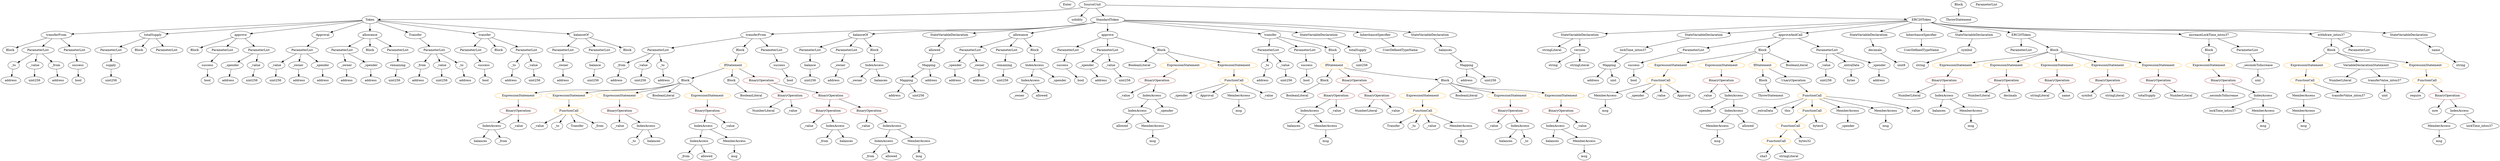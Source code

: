 strict digraph {
	graph [bb="0,0,9943.6,756"];
	node [label="\N"];
	Enter	[height=0.5,
		pos="4239.6,738",
		width=0.83628];
	Identifier_balances_7	[color=black,
		height=0.5,
		label=balances,
		pos="7745.6,234",
		width=1.1828];
	VariableDeclaration__from	[color=black,
		height=0.5,
		label=_from,
		pos="1693.6,450",
		width=0.93331];
	ElementaryTypeName_address_7	[color=black,
		height=0.5,
		label=address,
		pos="1684.6,378",
		width=1.0996];
	VariableDeclaration__from -> ElementaryTypeName_address_7	[pos="e,1686.8,396.1 1691.4,431.7 1690.4,424.32 1689.3,415.52 1688.2,407.25"];
	ExpressionStatement_Unnamed_2	[color=orange,
		height=0.5,
		label=ExpressionStatement,
		pos="5664.6,306",
		width=2.458];
	FunctionCall_Unnamed	[color=orange,
		height=0.5,
		label=FunctionCall,
		pos="5668.6,234",
		width=1.6125];
	ExpressionStatement_Unnamed_2 -> FunctionCall_Unnamed	[pos="e,5667.6,252.1 5665.6,287.7 5666,280.41 5666.5,271.73 5667,263.54"];
	ElementaryTypeName_bool	[color=black,
		height=0.5,
		label=bool,
		pos="1959.6,378",
		width=0.76697];
	Parameter__spender_2	[color=black,
		height=0.5,
		label=_spender,
		pos="4319.6,450",
		width=1.2521];
	ElementaryTypeName_address_15	[color=black,
		height=0.5,
		label=address,
		pos="4379.6,378",
		width=1.0996];
	Parameter__spender_2 -> ElementaryTypeName_address_15	[pos="e,4365.7,395.15 4333.5,432.76 4340.9,424.11 4350.2,413.27 4358.5,403.6"];
	BinaryOperation_Unnamed_19	[color=brown,
		height=0.5,
		label=BinaryOperation,
		pos="7996.6,378",
		width=1.9867];
	NumberLiteral_Unnamed_5	[color=black,
		height=0.5,
		label=NumberLiteral,
		pos="7886.6,306",
		width=1.765];
	BinaryOperation_Unnamed_19 -> NumberLiteral_Unnamed_5	[pos="e,7911.6,322.91 7971.1,360.76 7956.3,351.33 7937.4,339.32 7921.2,329.04"];
	Identifier_decimals	[color=black,
		height=0.5,
		label=decimals,
		pos="8011.6,306",
		width=1.1967];
	BinaryOperation_Unnamed_19 -> Identifier_decimals	[pos="e,8007.9,324.1 8000.3,359.7 8001.9,352.32 8003.8,343.52 8005.5,335.25"];
	ParameterList_Unnamed_19	[color=black,
		height=0.5,
		label=ParameterList,
		pos="3182.6,522",
		width=1.7095];
	Parameter_balance_1	[color=black,
		height=0.5,
		label=balance,
		pos="3182.6,450",
		width=1.0719];
	ParameterList_Unnamed_19 -> Parameter_balance_1	[pos="e,3182.6,468.1 3182.6,503.7 3182.6,496.41 3182.6,487.73 3182.6,479.54"];
	ParameterList_Unnamed_22	[color=black,
		height=0.5,
		label=ParameterList,
		pos="3846.6,522",
		width=1.7095];
	Parameter__spender_3	[color=black,
		height=0.5,
		label=_spender,
		pos="3771.6,450",
		width=1.2521];
	ParameterList_Unnamed_22 -> Parameter__spender_3	[pos="e,3788.7,466.99 3828.8,504.41 3819.3,495.57 3807.5,484.53 3797.1,474.79"];
	Parameter__owner_3	[color=black,
		height=0.5,
		label=_owner,
		pos="3873.6,450",
		width=1.0719];
	ParameterList_Unnamed_22 -> Parameter__owner_3	[pos="e,3867,468.1 3853.3,503.7 3856.2,496.15 3859.7,487.12 3862.9,478.68"];
	VariableDeclaration__value	[color=black,
		height=0.5,
		label=_value,
		pos="1779.6,450",
		width=0.96103];
	ElementaryTypeName_uint256_6	[color=black,
		height=0.5,
		label=uint256,
		pos="1779.6,378",
		width=1.0442];
	VariableDeclaration__value -> ElementaryTypeName_uint256_6	[pos="e,1779.6,396.1 1779.6,431.7 1779.6,424.41 1779.6,415.73 1779.6,407.54"];
	ElementaryTypeName_uint_2	[color=black,
		height=0.5,
		label=uint,
		pos="9482.6,306",
		width=0.75];
	FunctionDefinition_transferFrom	[color=black,
		height=0.5,
		label=transferFrom,
		pos="224.59,594",
		width=1.6402];
	Block_Unnamed_3	[color=black,
		height=0.5,
		label=Block,
		pos="41.587,522",
		width=0.90558];
	FunctionDefinition_transferFrom -> Block_Unnamed_3	[pos="e,67.119,533.75 187.67,579.63 158.93,569.13 118.09,553.98 82.587,540 80.862,539.32 79.099,538.62 77.32,537.9"];
	ParameterList_Unnamed_6	[color=black,
		height=0.5,
		label=ParameterList,
		pos="153.59,522",
		width=1.7095];
	FunctionDefinition_transferFrom -> ParameterList_Unnamed_6	[pos="e,170.29,539.47 207.76,576.41 199.01,567.78 188.14,557.06 178.43,547.5"];
	ParameterList_Unnamed_7	[color=black,
		height=0.5,
		label=ParameterList,
		pos="294.59,522",
		width=1.7095];
	FunctionDefinition_transferFrom -> ParameterList_Unnamed_7	[pos="e,278.12,539.47 241.18,576.41 249.81,567.78 260.52,557.06 270.09,547.5"];
	Block_Unnamed_17	[color=black,
		height=0.5,
		label=Block,
		pos="9258.6,522",
		width=0.90558];
	ExpressionStatement_Unnamed_11	[color=orange,
		height=0.5,
		label=ExpressionStatement,
		pos="9166.6,450",
		width=2.458];
	Block_Unnamed_17 -> ExpressionStatement_Unnamed_11	[pos="e,9188.7,467.86 9240,506.83 9227.8,497.59 9211.7,485.3 9197.6,474.61"];
	VariableDeclarationStatement_Unnamed	[color=black,
		height=0.5,
		label=VariableDeclarationStatement,
		pos="9392.6,450",
		width=3.3174];
	Block_Unnamed_17 -> VariableDeclarationStatement_Unnamed	[pos="e,9360.6,467.72 9281.6,508.97 9300.5,499.1 9327.7,484.88 9350.5,472.99"];
	ExpressionStatement_Unnamed_10	[color=orange,
		height=0.5,
		label=ExpressionStatement,
		pos="9618.6,450",
		width=2.458];
	Block_Unnamed_17 -> ExpressionStatement_Unnamed_10	[pos="e,9553,462.48 9283,509.81 9288.4,507.64 9294.1,505.56 9299.6,504 9395.3,476.76 9422.4,484.5 9520.6,468 9527.5,466.84 9534.6,465.63 \
9541.8,464.41"];
	ElementaryTypeName_uint8	[color=black,
		height=0.5,
		label=uint8,
		pos="7585.6,450",
		width=0.7947];
	Identifier__value_11	[color=black,
		height=0.5,
		label=_value,
		pos="2204.6,162",
		width=0.96103];
	Parameter_balance	[color=black,
		height=0.5,
		label=balance,
		pos="2365.6,450",
		width=1.0719];
	ElementaryTypeName_uint256_1	[color=black,
		height=0.5,
		label=uint256,
		pos="2358.6,378",
		width=1.0442];
	Parameter_balance -> ElementaryTypeName_uint256_1	[pos="e,2360.3,396.1 2363.9,431.7 2363.1,424.41 2362.3,415.73 2361.4,407.54"];
	ElementaryTypeName_address_20	[color=black,
		height=0.5,
		label=address,
		pos="3503.6,306",
		width=1.0996];
	MemberAccess_Unnamed_12	[color=black,
		height=0.5,
		label=MemberAccess,
		pos="6848.6,162",
		width=1.9174];
	Identifier_msg_11	[color=black,
		height=0.5,
		label=msg,
		pos="6848.6,90",
		width=0.75];
	MemberAccess_Unnamed_12 -> Identifier_msg_11	[pos="e,6848.6,108.1 6848.6,143.7 6848.6,136.41 6848.6,127.73 6848.6,119.54"];
	BooleanLiteral_Unnamed_4	[color=black,
		height=0.5,
		label=BooleanLiteral,
		pos="4534.6,450",
		width=1.7788];
	FunctionDefinition_totalSupply	[color=black,
		height=0.5,
		label=totalSupply,
		pos="603.59,594",
		width=1.4739];
	ParameterList_Unnamed_1	[color=black,
		height=0.5,
		label=ParameterList,
		pos="435.59,522",
		width=1.7095];
	FunctionDefinition_totalSupply -> ParameterList_Unnamed_1	[pos="e,469.9,537.3 571.19,579.5 545.41,568.76 509.03,553.6 480.44,541.69"];
	Block_Unnamed	[color=black,
		height=0.5,
		label=Block,
		pos="547.59,522",
		width=0.90558];
	FunctionDefinition_totalSupply -> Block_Unnamed	[pos="e,560.38,538.99 590.32,576.41 583.52,567.92 575.11,557.41 567.56,547.96"];
	ParameterList_Unnamed	[color=black,
		height=0.5,
		label=ParameterList,
		pos="659.59,522",
		width=1.7095];
	FunctionDefinition_totalSupply -> ParameterList_Unnamed	[pos="e,646.02,539.96 616.86,576.41 623.46,568.16 631.58,558.01 638.97,548.78"];
	Identifier_balances_1	[color=black,
		height=0.5,
		label=balances,
		pos="6179.6,90",
		width=1.1828];
	Mapping_Unnamed_2	[color=black,
		height=0.5,
		label=Mapping,
		pos="3576.6,378",
		width=1.2105];
	Mapping_Unnamed_2 -> ElementaryTypeName_address_20	[pos="e,3520.1,322.82 3560,361.12 3550.6,352.08 3538.6,340.58 3528.1,330.52"];
	ElementaryTypeName_uint256_14	[color=black,
		height=0.5,
		label=uint256,
		pos="3598.6,306",
		width=1.0442];
	Mapping_Unnamed_2 -> ElementaryTypeName_uint256_14	[pos="e,3593.2,324.1 3582,359.7 3584.4,352.24 3587.2,343.32 3589.8,334.97"];
	ElementaryTypeName_uint256_10	[color=black,
		height=0.5,
		label=uint256,
		pos="3182.6,378",
		width=1.0442];
	Parameter_balance_1 -> ElementaryTypeName_uint256_10	[pos="e,3182.6,396.1 3182.6,431.7 3182.6,424.41 3182.6,415.73 3182.6,407.54"];
	Identifier_allowed_2	[color=black,
		height=0.5,
		label=allowed,
		pos="4444.6,162",
		width=1.0858];
	ElementaryTypeName_bool_3	[color=black,
		height=0.5,
		label=bool,
		pos="5204.6,378",
		width=0.76697];
	Identifier_Transfer	[color=black,
		height=0.5,
		label=Transfer,
		pos="5507.6,162",
		width=1.1689];
	StateVariableDeclaration_Unnamed_7	[color=black,
		height=0.5,
		label=StateVariableDeclaration,
		pos="6304.6,594",
		width=2.8184];
	stringLiteral_Unnamed_1	[color=black,
		height=0.5,
		label=stringLiteral,
		pos="6194.6,522",
		width=1.5016];
	StateVariableDeclaration_Unnamed_7 -> stringLiteral_Unnamed_1	[pos="e,6218.8,538.43 6278.2,576.23 6263.3,566.72 6244.4,554.71 6228.4,544.51"];
	VariableDeclaration_version	[color=black,
		height=0.5,
		label=version,
		pos="6304.6,522",
		width=1.0442];
	StateVariableDeclaration_Unnamed_7 -> VariableDeclaration_version	[pos="e,6304.6,540.1 6304.6,575.7 6304.6,568.41 6304.6,559.73 6304.6,551.54"];
	ParameterList_Unnamed_5	[color=black,
		height=0.5,
		label=ParameterList,
		pos="1877.6,522",
		width=1.7095];
	Parameter_success	[color=black,
		height=0.5,
		label=success,
		pos="1955.6,450",
		width=1.1135];
	ParameterList_Unnamed_5 -> Parameter_success	[pos="e,1938.3,466.51 1896.1,504.41 1906.2,495.35 1918.8,483.99 1929.9,474.08"];
	Parameter_success_5	[color=black,
		height=0.5,
		label=success,
		pos="4216.6,450",
		width=1.1135];
	ElementaryTypeName_bool_5	[color=black,
		height=0.5,
		label=bool,
		pos="4294.6,378",
		width=0.76697];
	Parameter_success_5 -> ElementaryTypeName_bool_5	[pos="e,4278.9,393.07 4233.9,433.46 4244.6,423.84 4258.6,411.32 4270.4,400.72"];
	VariableDeclaration__value_1	[color=black,
		height=0.5,
		label=_value,
		pos="1089.6,450",
		width=0.96103];
	ElementaryTypeName_uint256_7	[color=black,
		height=0.5,
		label=uint256,
		pos="1089.6,378",
		width=1.0442];
	VariableDeclaration__value_1 -> ElementaryTypeName_uint256_7	[pos="e,1089.6,396.1 1089.6,431.7 1089.6,424.41 1089.6,415.73 1089.6,407.54"];
	ParameterList_Unnamed_21	[color=black,
		height=0.5,
		label=ParameterList,
		pos="4231.6,522",
		width=1.7095];
	ParameterList_Unnamed_21 -> Parameter_success_5	[pos="e,4220.3,468.1 4227.9,503.7 4226.3,496.32 4224.4,487.52 4222.6,479.25"];
	ElementaryTypeName_uint_1	[color=black,
		height=0.5,
		label=uint,
		pos="8971.6,378",
		width=0.75];
	Identifier__from_1	[color=black,
		height=0.5,
		label=_from,
		pos="3510.6,18",
		width=0.93331];
	ElementaryTypeName_address_18	[color=black,
		height=0.5,
		label=address,
		pos="5897.6,378",
		width=1.0996];
	Parameter_success_6	[color=black,
		height=0.5,
		label=success,
		pos="6522.6,450",
		width=1.1135];
	ElementaryTypeName_bool_6	[color=black,
		height=0.5,
		label=bool,
		pos="6520.6,378",
		width=0.76697];
	Parameter_success_6 -> ElementaryTypeName_bool_6	[pos="e,6521.1,396.1 6522.1,431.7 6521.9,424.41 6521.6,415.73 6521.4,407.54"];
	Block_Unnamed_15	[color=black,
		height=0.5,
		label=Block,
		pos="7806.6,738",
		width=0.90558];
	ThrowStatement_Unnamed	[color=black,
		height=0.5,
		label=ThrowStatement,
		pos="7806.6,666",
		width=2.0006];
	Block_Unnamed_15 -> ThrowStatement_Unnamed	[pos="e,7806.6,684.1 7806.6,719.7 7806.6,712.41 7806.6,703.73 7806.6,695.54"];
	UserDefinedTypeName_Unnamed	[color=black,
		height=0.5,
		label=UserDefinedTypeName,
		pos="5574.6,522",
		width=2.7214];
	FunctionCall_Unnamed_8	[color=orange,
		height=0.5,
		label=FunctionCall,
		pos="7139.6,162",
		width=1.6125];
	FunctionCall_Unnamed_9	[color=orange,
		height=0.5,
		label=FunctionCall,
		pos="7081.6,90",
		width=1.6125];
	FunctionCall_Unnamed_8 -> FunctionCall_Unnamed_9	[pos="e,7095.5,107.79 7125.5,144.05 7118.7,135.8 7110.3,125.7 7102.7,116.54"];
	ElementaryTypeName_bytes32	[color=black,
		height=0.5,
		label=bytes32,
		pos="7197.6,90",
		width=1.0996];
	FunctionCall_Unnamed_8 -> ElementaryTypeName_bytes32	[pos="e,7184.1,107.31 7153.6,144.05 7160.6,135.68 7169.1,125.4 7176.8,116.13"];
	FunctionDefinition_approve	[color=black,
		height=0.5,
		label=approve,
		pos="953.59,594",
		width=1.1412];
	Block_Unnamed_4	[color=black,
		height=0.5,
		label=Block,
		pos="771.59,522",
		width=0.90558];
	FunctionDefinition_approve -> Block_Unnamed_4	[pos="e,797.12,533.74 922.67,581.72 894.02,571.18 850.29,554.9 812.59,540 810.86,539.32 809.1,538.62 807.32,537.9"];
	ParameterList_Unnamed_9	[color=black,
		height=0.5,
		label=ParameterList,
		pos="883.59,522",
		width=1.7095];
	FunctionDefinition_approve -> ParameterList_Unnamed_9	[pos="e,900.38,539.8 937.7,577.12 929.01,568.42 918.04,557.45 908.25,547.66"];
	ParameterList_Unnamed_8	[color=black,
		height=0.5,
		label=ParameterList,
		pos="1024.6,522",
		width=1.7095];
	FunctionDefinition_approve -> ParameterList_Unnamed_8	[pos="e,1008,539.31 969.7,577.12 978.65,568.29 989.97,557.13 1000,547.24"];
	Identifier__owner_1	[color=black,
		height=0.5,
		label=_owner,
		pos="4033.6,306",
		width=1.0719];
	VariableDeclaration_decimals	[color=black,
		height=0.5,
		label=decimals,
		pos="7473.6,522",
		width=1.1967];
	VariableDeclaration_decimals -> ElementaryTypeName_uint8	[pos="e,7565.8,463.38 7496.8,506.5 7514,495.75 7537.5,481.03 7556.1,469.45"];
	ElementaryTypeName_uint256_9	[color=black,
		height=0.5,
		label=uint256,
		pos="2548.6,378",
		width=1.0442];
	Identifier__owner	[color=black,
		height=0.5,
		label=_owner,
		pos="3373.6,378",
		width=1.0719];
	Identifier__from	[color=black,
		height=0.5,
		label=_from,
		pos="3327.6,90",
		width=0.93331];
	ParameterList_Unnamed_26	[color=black,
		height=0.5,
		label=ParameterList,
		pos="9370.6,522",
		width=1.7095];
	Identifier_now	[color=black,
		height=0.5,
		label=now,
		pos="9679.6,234",
		width=0.75];
	FunctionDefinition_transferFrom_1	[color=black,
		height=0.5,
		label=transferFrom,
		pos="2968.6,594",
		width=1.6402];
	ParameterList_Unnamed_16	[color=black,
		height=0.5,
		label=ParameterList,
		pos="2625.6,522",
		width=1.7095];
	FunctionDefinition_transferFrom_1 -> ParameterList_Unnamed_16	[pos="e,2675,533.08 2920.5,583.19 2859.2,570.67 2753,549 2686.2,535.36"];
	Block_Unnamed_9	[color=black,
		height=0.5,
		label=Block,
		pos="2903.6,522",
		width=0.90558];
	FunctionDefinition_transferFrom_1 -> Block_Unnamed_9	[pos="e,2918,538.51 2953.2,576.41 2944.9,567.53 2934.6,556.44 2925.6,546.67"];
	ParameterList_Unnamed_17	[color=black,
		height=0.5,
		label=ParameterList,
		pos="3024.6,522",
		width=1.7095];
	FunctionDefinition_transferFrom_1 -> ParameterList_Unnamed_17	[pos="e,3011.2,539.79 2982.1,576.05 2988.7,567.8 2996.8,557.7 3004.2,548.54"];
	Identifier_msg_9	[color=black,
		height=0.5,
		label=msg,
		pos="9176.6,162",
		width=0.75];
	FunctionCall_Unnamed -> Identifier_Transfer	[pos="e,5536.3,175.5 5636,218.83 5610.2,207.62 5574.1,191.92 5546.7,180.02"];
	Identifier__to_1	[color=black,
		height=0.5,
		label=_to,
		pos="5594.6,162",
		width=0.75];
	FunctionCall_Unnamed -> Identifier__to_1	[pos="e,5609.5,177.11 5651.1,216.41 5641.1,206.97 5628.4,195.03 5617.7,184.83"];
	Identifier__value_4	[color=black,
		height=0.5,
		label=_value,
		pos="5674.6,162",
		width=0.96103];
	FunctionCall_Unnamed -> Identifier__value_4	[pos="e,5673.1,180.1 5670.1,215.7 5670.7,208.41 5671.4,199.73 5672.1,191.54"];
	MemberAccess_Unnamed_2	[color=black,
		height=0.5,
		label=MemberAccess,
		pos="5796.6,162",
		width=1.9174];
	FunctionCall_Unnamed -> MemberAccess_Unnamed_2	[pos="e,5768,178.64 5696.4,217.81 5714.4,207.95 5738.1,194.96 5758,184.1"];
	ElementaryTypeName_address_2	[color=black,
		height=0.5,
		label=address,
		pos="229.59,378",
		width=1.0996];
	Identifier_balances_6	[color=black,
		height=0.5,
		label=balances,
		pos="3472.6,378",
		width=1.1828];
	MemberAccess_Unnamed_13	[color=black,
		height=0.5,
		label=MemberAccess,
		pos="6377.6,306",
		width=1.9174];
	Identifier_msg_12	[color=black,
		height=0.5,
		label=msg,
		pos="6377.6,234",
		width=0.75];
	MemberAccess_Unnamed_13 -> Identifier_msg_12	[pos="e,6377.6,252.1 6377.6,287.7 6377.6,280.41 6377.6,271.73 6377.6,263.54"];
	NumberLiteral_Unnamed_1	[color=black,
		height=0.5,
		label=NumberLiteral,
		pos="3101.6,234",
		width=1.765];
	Parameter__to_2	[color=black,
		height=0.5,
		label=_to,
		pos="5033.6,450",
		width=0.75];
	ElementaryTypeName_address_11	[color=black,
		height=0.5,
		label=address,
		pos="5021.6,378",
		width=1.0996];
	Parameter__to_2 -> ElementaryTypeName_address_11	[pos="e,5024.5,396.1 5030.6,431.7 5029.4,424.32 5027.8,415.52 5026.4,407.25"];
	Identifier_msg_10	[color=black,
		height=0.5,
		label=msg,
		pos="7875.6,162",
		width=0.75];
	ElementaryTypeName_address_4	[color=black,
		height=0.5,
		label=address,
		pos="901.59,378",
		width=1.0996];
	IndexAccess_Unnamed_12	[color=black,
		height=0.5,
		label=IndexAccess,
		pos="4507.6,234",
		width=1.6402];
	IndexAccess_Unnamed_12 -> Identifier_allowed_2	[pos="e,4459,178.99 4492.7,216.41 4484.9,207.74 4475.2,196.97 4466.5,187.38"];
	MemberAccess_Unnamed_5	[color=black,
		height=0.5,
		label=MemberAccess,
		pos="4570.6,162",
		width=1.9174];
	IndexAccess_Unnamed_12 -> MemberAccess_Unnamed_5	[pos="e,4555.3,179.96 4522.5,216.41 4530,208.08 4539.3,197.8 4547.6,188.49"];
	BinaryOperation_Unnamed_14	[color=brown,
		height=0.5,
		label=BinaryOperation,
		pos="8854.6,378",
		width=1.9867];
	Identifier__secondsToIncrease	[color=black,
		height=0.5,
		label=_secondsToIncrease,
		pos="8854.6,306",
		width=2.458];
	BinaryOperation_Unnamed_14 -> Identifier__secondsToIncrease	[pos="e,8854.6,324.1 8854.6,359.7 8854.6,352.41 8854.6,343.73 8854.6,335.54"];
	IndexAccess_Unnamed_15	[color=black,
		height=0.5,
		label=IndexAccess,
		pos="9020.6,306",
		width=1.6402];
	BinaryOperation_Unnamed_14 -> IndexAccess_Unnamed_15	[pos="e,8987,321.16 8890.2,361.98 8915.5,351.31 8949.7,336.9 8976.7,325.52"];
	Identifier__to_3	[color=black,
		height=0.5,
		label=_to,
		pos="2284.6,162",
		width=0.75];
	Identifier_sha3	[color=black,
		height=0.5,
		label=sha3,
		pos="7031.6,18",
		width=0.76697];
	ParameterList_Unnamed_20	[color=black,
		height=0.5,
		label=ParameterList,
		pos="4402.6,522",
		width=1.7095];
	ParameterList_Unnamed_20 -> Parameter__spender_2	[pos="e,4338.2,466.67 4383.3,504.76 4372.5,495.62 4358.8,484.06 4346.9,474"];
	Parameter__value_5	[color=black,
		height=0.5,
		label=_value,
		pos="4417.6,450",
		width=0.96103];
	ParameterList_Unnamed_20 -> Parameter__value_5	[pos="e,4413.9,468.1 4406.3,503.7 4407.9,496.32 4409.8,487.52 4411.5,479.25"];
	stringLiteral_Unnamed_2	[color=black,
		height=0.5,
		label=stringLiteral,
		pos="8126.6,306",
		width=1.5016];
	Parameter__to_1	[color=black,
		height=0.5,
		label=_to,
		pos="47.587,450",
		width=0.75];
	ElementaryTypeName_address_3	[color=black,
		height=0.5,
		label=address,
		pos="39.587,378",
		width=1.0996];
	Parameter__to_1 -> ElementaryTypeName_address_3	[pos="e,41.542,396.1 45.609,431.7 44.776,424.41 43.784,415.73 42.848,407.54"];
	ExpressionStatement_Unnamed_18	[color=orange,
		height=0.5,
		label=ExpressionStatement,
		pos="6669.6,450",
		width=2.458];
	FunctionCall_Unnamed_5	[color=orange,
		height=0.5,
		label=FunctionCall,
		pos="6624.6,378",
		width=1.6125];
	ExpressionStatement_Unnamed_18 -> FunctionCall_Unnamed_5	[pos="e,6635.6,396.1 6658.5,431.7 6653.4,423.81 6647.3,414.3 6641.7,405.55"];
	Identifier__extraData	[color=black,
		height=0.5,
		label=_extraData,
		pos="7028.6,234",
		width=1.4046];
	Parameter__owner_1	[color=black,
		height=0.5,
		label=_owner,
		pos="1384.6,450",
		width=1.0719];
	ElementaryTypeName_address_5	[color=black,
		height=0.5,
		label=address,
		pos="1384.6,378",
		width=1.0996];
	Parameter__owner_1 -> ElementaryTypeName_address_5	[pos="e,1384.6,396.1 1384.6,431.7 1384.6,424.41 1384.6,415.73 1384.6,407.54"];
	NumberLiteral_Unnamed_2	[color=black,
		height=0.5,
		label=NumberLiteral,
		pos="9307.6,378",
		width=1.765];
	ExpressionStatement_Unnamed_12	[color=orange,
		height=0.5,
		label=ExpressionStatement,
		pos="7801.6,450",
		width=2.458];
	BinaryOperation_Unnamed_16	[color=brown,
		height=0.5,
		label=BinaryOperation,
		pos="7745.6,378",
		width=1.9867];
	ExpressionStatement_Unnamed_12 -> BinaryOperation_Unnamed_16	[pos="e,7759,395.79 7788,432.05 7781.4,423.8 7773.3,413.7 7766,404.54"];
	Identifier_allowed_3	[color=black,
		height=0.5,
		label=allowed,
		pos="4129.6,306",
		width=1.0858];
	IndexAccess_Unnamed_13	[color=black,
		height=0.5,
		label=IndexAccess,
		pos="4099.6,450",
		width=1.6402];
	IndexAccess_Unnamed_14	[color=black,
		height=0.5,
		label=IndexAccess,
		pos="4081.6,378",
		width=1.6402];
	IndexAccess_Unnamed_13 -> IndexAccess_Unnamed_14	[pos="e,4086,396.1 4095.1,431.7 4093.2,424.32 4091,415.52 4088.9,407.25"];
	Identifier__spender_2	[color=black,
		height=0.5,
		label=_spender,
		pos="4203.6,378",
		width=1.2521];
	IndexAccess_Unnamed_13 -> Identifier__spender_2	[pos="e,4181.2,394.1 4123.2,433.12 4137.6,423.43 4156.2,410.92 4171.8,400.37"];
	ElementaryTypeName_address_12	[color=black,
		height=0.5,
		label=address,
		pos="2453.6,378",
		width=1.0996];
	ElementaryTypeName_address_19	[color=black,
		height=0.5,
		label=address,
		pos="3677.6,378",
		width=1.0996];
	ExpressionStatement_Unnamed_4	[color=orange,
		height=0.5,
		label=ExpressionStatement,
		pos="2139.6,306",
		width=2.458];
	BinaryOperation_Unnamed_11	[color=brown,
		height=0.5,
		label=BinaryOperation,
		pos="2117.6,234",
		width=1.9867];
	ExpressionStatement_Unnamed_4 -> BinaryOperation_Unnamed_11	[pos="e,2123,252.1 2134.1,287.7 2131.8,280.24 2129,271.32 2126.4,262.97"];
	Identifier_this	[color=black,
		height=0.5,
		label=this,
		pos="7124.6,234",
		width=0.75];
	Identifier__value_6	[color=black,
		height=0.5,
		label=_value,
		pos="3513.6,162",
		width=0.96103];
	VariableDeclaration__to	[color=black,
		height=0.5,
		label=_to,
		pos="1863.6,450",
		width=0.75];
	ElementaryTypeName_address_8	[color=black,
		height=0.5,
		label=address,
		pos="1874.6,378",
		width=1.0996];
	VariableDeclaration__to -> ElementaryTypeName_address_8	[pos="e,1871.9,396.1 1866.3,431.7 1867.5,424.32 1868.8,415.52 1870.1,407.25"];
	ElementaryTypeName_string	[color=black,
		height=0.5,
		label=string,
		pos="9756.6,450",
		width=0.864];
	Identifier_msg_8	[color=black,
		height=0.5,
		label=msg,
		pos="9700.6,90",
		width=0.75];
	BinaryOperation_Unnamed_3	[color=brown,
		height=0.5,
		label=BinaryOperation,
		pos="6201.6,234",
		width=1.9867];
	IndexAccess_Unnamed_1	[color=black,
		height=0.5,
		label=IndexAccess,
		pos="6191.6,162",
		width=1.6402];
	BinaryOperation_Unnamed_3 -> IndexAccess_Unnamed_1	[pos="e,6194,180.1 6199.1,215.7 6198.1,208.32 6196.8,199.52 6195.6,191.25"];
	Identifier__value_2	[color=black,
		height=0.5,
		label=_value,
		pos="6303.6,162",
		width=0.96103];
	BinaryOperation_Unnamed_3 -> Identifier__value_2	[pos="e,6283.3,176.95 6225.5,216.59 6240,206.62 6258.7,193.81 6274.1,183.21"];
	ElementaryTypeName_address_13	[color=black,
		height=0.5,
		label=address,
		pos="2643.6,378",
		width=1.0996];
	Identifier__spender_3	[color=black,
		height=0.5,
		label=_spender,
		pos="6778.6,234",
		width=1.2521];
	Parameter_supply	[color=black,
		height=0.5,
		label=supply,
		pos="435.59,450",
		width=0.98875];
	ElementaryTypeName_uint256	[color=black,
		height=0.5,
		label=uint256,
		pos="435.59,378",
		width=1.0442];
	Parameter_supply -> ElementaryTypeName_uint256	[pos="e,435.59,396.1 435.59,431.7 435.59,424.41 435.59,415.73 435.59,407.54"];
	Block_Unnamed_2	[color=black,
		height=0.5,
		label=Block,
		pos="1989.6,522",
		width=0.90558];
	ParameterList_Unnamed_1 -> Parameter_supply	[pos="e,435.59,468.1 435.59,503.7 435.59,496.41 435.59,487.73 435.59,479.54"];
	NumberLiteral_Unnamed_3	[color=black,
		height=0.5,
		label=NumberLiteral,
		pos="7604.6,306",
		width=1.765];
	ExpressionStatement_Unnamed_17	[color=orange,
		height=0.5,
		label=ExpressionStatement,
		pos="6864.6,450",
		width=2.458];
	BinaryOperation_Unnamed_21	[color=brown,
		height=0.5,
		label=BinaryOperation,
		pos="6864.6,378",
		width=1.9867];
	ExpressionStatement_Unnamed_17 -> BinaryOperation_Unnamed_21	[pos="e,6864.6,396.1 6864.6,431.7 6864.6,424.41 6864.6,415.73 6864.6,407.54"];
	VariableDeclaration_allowed	[color=black,
		height=0.5,
		label=allowed,
		pos="3695.6,522",
		width=1.0858];
	Mapping_Unnamed_1	[color=black,
		height=0.5,
		label=Mapping,
		pos="3664.6,450",
		width=1.2105];
	VariableDeclaration_allowed -> Mapping_Unnamed_1	[pos="e,3672,467.79 3688.1,504.05 3684.7,496.32 3680.5,486.96 3676.7,478.27"];
	Block_Unnamed_20	[color=black,
		height=0.5,
		label=Block,
		pos="7026.6,378",
		width=0.90558];
	ThrowStatement_Unnamed_1	[color=black,
		height=0.5,
		label=ThrowStatement,
		pos="7064.6,306",
		width=2.0006];
	Block_Unnamed_20 -> ThrowStatement_Unnamed_1	[pos="e,7055.4,323.96 7035.6,360.41 7039.9,352.51 7045.1,342.85 7050,333.94"];
	ElementaryTypeName_uint256_12	[color=black,
		height=0.5,
		label=uint256,
		pos="3966.6,378",
		width=1.0442];
	ElementaryTypeName_uint256_15	[color=black,
		height=0.5,
		label=uint256,
		pos="5426.6,450",
		width=1.0442];
	ElementaryTypeName_address_17	[color=black,
		height=0.5,
		label=address,
		pos="3774.6,378",
		width=1.0996];
	Parameter__spender_3 -> ElementaryTypeName_address_17	[pos="e,3773.9,396.1 3772.3,431.7 3772.6,424.41 3773,415.73 3773.4,407.54"];
	Parameter__value_6	[color=black,
		height=0.5,
		label=_value,
		pos="7276.6,450",
		width=0.96103];
	ElementaryTypeName_uint256_16	[color=black,
		height=0.5,
		label=uint256,
		pos="7276.6,378",
		width=1.0442];
	Parameter__value_6 -> ElementaryTypeName_uint256_16	[pos="e,7276.6,396.1 7276.6,431.7 7276.6,424.41 7276.6,415.73 7276.6,407.54"];
	Identifier_msg_1	[color=black,
		height=0.5,
		label=msg,
		pos="6309.6,18",
		width=0.75];
	VariableDeclaration__owner	[color=black,
		height=0.5,
		label=_owner,
		pos="1180.6,450",
		width=1.0719];
	ElementaryTypeName_address_9	[color=black,
		height=0.5,
		label=address,
		pos="1184.6,378",
		width=1.0996];
	VariableDeclaration__owner -> ElementaryTypeName_address_9	[pos="e,1183.6,396.1 1181.6,431.7 1182,424.41 1182.5,415.73 1183,407.54"];
	Parameter__from_1	[color=black,
		height=0.5,
		label=_from,
		pos="2457.6,450",
		width=0.93331];
	Parameter__from_1 -> ElementaryTypeName_address_12	[pos="e,2454.6,396.1 2456.6,431.7 2456.2,424.41 2455.7,415.73 2455.2,407.54"];
	Mapping_Unnamed	[color=black,
		height=0.5,
		label=Mapping,
		pos="5897.6,450",
		width=1.2105];
	Mapping_Unnamed -> ElementaryTypeName_address_18	[pos="e,5897.6,396.1 5897.6,431.7 5897.6,424.41 5897.6,415.73 5897.6,407.54"];
	ElementaryTypeName_uint256_13	[color=black,
		height=0.5,
		label=uint256,
		pos="5992.6,378",
		width=1.0442];
	Mapping_Unnamed -> ElementaryTypeName_uint256_13	[pos="e,5972.7,393.68 5918.2,433.81 5931.5,424.05 5948.9,411.22 5963.5,400.42"];
	Parameter__value_1	[color=black,
		height=0.5,
		label=_value,
		pos="134.59,450",
		width=0.96103];
	ElementaryTypeName_uint256_3	[color=black,
		height=0.5,
		label=uint256,
		pos="134.59,378",
		width=1.0442];
	Parameter__value_1 -> ElementaryTypeName_uint256_3	[pos="e,134.59,396.1 134.59,431.7 134.59,424.41 134.59,415.73 134.59,407.54"];
	Identifier__from_3	[color=black,
		height=0.5,
		label=_from,
		pos="2797.6,18",
		width=0.93331];
	FunctionCall_Unnamed_7	[color=orange,
		height=0.5,
		label=FunctionCall,
		pos="7227.6,234",
		width=1.6125];
	FunctionCall_Unnamed_7 -> FunctionCall_Unnamed_8	[pos="e,7159.9,179.15 7207.2,216.76 7195.7,207.66 7181.3,196.16 7168.7,186.13"];
	ElementaryTypeName_bytes4	[color=black,
		height=0.5,
		label=bytes4,
		pos="7250.6,162",
		width=0.97489];
	FunctionCall_Unnamed_7 -> ElementaryTypeName_bytes4	[pos="e,7245,180.1 7233.3,215.7 7235.7,208.24 7238.7,199.32 7241.4,190.97"];
	Identifier__value_3	[color=black,
		height=0.5,
		label=_value,
		pos="5938.6,162",
		width=0.96103];
	ExpressionStatement_Unnamed_9	[color=orange,
		height=0.5,
		label=ExpressionStatement,
		pos="8776.6,450",
		width=2.458];
	ExpressionStatement_Unnamed_9 -> BinaryOperation_Unnamed_14	[pos="e,8835.9,395.79 8795.5,432.05 8805,423.46 8816.9,412.86 8827.4,403.4"];
	ContractDefinition_Token	[color=black,
		height=0.5,
		label=Token,
		pos="1483.6,666",
		width=0.96103];
	ContractDefinition_Token -> FunctionDefinition_transferFrom	[pos="e,282.37,598.21 1449.3,663.09 1279.3,653.64 526.92,611.81 293.73,598.84"];
	ContractDefinition_Token -> FunctionDefinition_totalSupply	[pos="e,654.88,599.08 1449.4,662.28 1317.2,651.76 838.93,613.72 666.29,599.99"];
	ContractDefinition_Token -> FunctionDefinition_approve	[pos="e,992.72,600.17 1450.4,660.62 1360.5,648.74 1111.3,615.82 1003.9,601.64"];
	EventDefinition_Approval	[color=black,
		height=0.5,
		label=Approval,
		pos="1290.6,594",
		width=1.266];
	ContractDefinition_Token -> EventDefinition_Approval	[pos="e,1323.4,606.88 1455.9,654.97 1424.1,643.41 1371.3,624.26 1333.9,610.72"];
	FunctionDefinition_allowance	[color=black,
		height=0.5,
		label=allowance,
		pos="1483.6,594",
		width=1.3076];
	ContractDefinition_Token -> FunctionDefinition_allowance	[pos="e,1483.6,612.1 1483.6,647.7 1483.6,640.41 1483.6,631.73 1483.6,623.54"];
	EventDefinition_Transfer	[color=black,
		height=0.5,
		label=Transfer,
		pos="1663.6,594",
		width=1.1689];
	ContractDefinition_Token -> EventDefinition_Transfer	[pos="e,1633.1,606.84 1510.5,654.52 1540.2,642.99 1588.2,624.33 1622.5,610.97"];
	FunctionDefinition_transfer	[color=black,
		height=0.5,
		label=transfer,
		pos="1933.6,594",
		width=1.0719];
	ContractDefinition_Token -> FunctionDefinition_transfer	[pos="e,1897.3,600.64 1516.7,659.85 1595.5,647.59 1794.6,616.61 1886.2,602.37"];
	FunctionDefinition_balanceOf	[color=black,
		height=0.5,
		label=balanceOf,
		pos="2312.6,594",
		width=1.3491];
	ContractDefinition_Token -> FunctionDefinition_balanceOf	[pos="e,2265.5,598.98 1517.9,662.1 1645.5,651.33 2093.4,613.51 2254.4,599.92"];
	BinaryOperation_Unnamed_13	[color=brown,
		height=0.5,
		label=BinaryOperation,
		pos="4601.6,378",
		width=1.9867];
	Identifier__value_12	[color=black,
		height=0.5,
		label=_value,
		pos="4456.6,306",
		width=0.96103];
	BinaryOperation_Unnamed_13 -> Identifier__value_12	[pos="e,4481.5,319.02 4569.4,361.46 4546.4,350.36 4515.4,335.41 4491.8,323.99"];
	IndexAccess_Unnamed_11	[color=black,
		height=0.5,
		label=IndexAccess,
		pos="4568.6,306",
		width=1.6402];
	BinaryOperation_Unnamed_13 -> IndexAccess_Unnamed_11	[pos="e,4576.7,324.1 4593.4,359.7 4589.8,352.07 4585.5,342.92 4581.5,334.4"];
	ParameterList_Unnamed_10	[color=black,
		height=0.5,
		label=ParameterList,
		pos="1371.6,522",
		width=1.7095];
	ParameterList_Unnamed_10 -> Parameter__owner_1	[pos="e,1381.4,468.1 1374.8,503.7 1376.2,496.32 1377.8,487.52 1379.3,479.25"];
	Parameter__spender_1	[color=black,
		height=0.5,
		label=_spender,
		pos="1486.6,450",
		width=1.2521];
	ParameterList_Unnamed_10 -> Parameter__spender_1	[pos="e,1462.8,465.46 1397.4,505.29 1413.9,495.22 1435.6,482.06 1453.4,471.22"];
	ParameterList_Unnamed_18	[color=black,
		height=0.5,
		label=ParameterList,
		pos="3323.6,522",
		width=1.7095];
	Parameter__owner_2	[color=black,
		height=0.5,
		label=_owner,
		pos="3298.6,450",
		width=1.0719];
	ParameterList_Unnamed_18 -> Parameter__owner_2	[pos="e,3304.7,468.1 3317.4,503.7 3314.7,496.15 3311.5,487.12 3308.5,478.68"];
	ParameterList_Unnamed_13	[color=black,
		height=0.5,
		label=ParameterList,
		pos="1208.6,522",
		width=1.7095];
	EventDefinition_Approval -> ParameterList_Unnamed_13	[pos="e,1228,539.55 1272,577.12 1261.5,568.18 1248.2,556.85 1236.5,546.86"];
	MemberAccess_Unnamed_9	[color=black,
		height=0.5,
		label=MemberAccess,
		pos="9166.6,306",
		width=1.9174];
	MemberAccess_Unnamed_10	[color=black,
		height=0.5,
		label=MemberAccess,
		pos="9176.6,234",
		width=1.9174];
	MemberAccess_Unnamed_9 -> MemberAccess_Unnamed_10	[pos="e,9174.1,252.1 9169.1,287.7 9170.1,280.32 9171.4,271.52 9172.6,263.25"];
	IndexAccess_Unnamed_8	[color=black,
		height=0.5,
		label=IndexAccess,
		pos="2870.6,162",
		width=1.6402];
	IndexAccess_Unnamed_9	[color=black,
		height=0.5,
		label=IndexAccess,
		pos="2857.6,90",
		width=1.6402];
	IndexAccess_Unnamed_8 -> IndexAccess_Unnamed_9	[pos="e,2860.8,108.1 2867.4,143.7 2866,136.32 2864.4,127.52 2862.8,119.25"];
	MemberAccess_Unnamed_4	[color=black,
		height=0.5,
		label=MemberAccess,
		pos="3003.6,90",
		width=1.9174];
	IndexAccess_Unnamed_8 -> MemberAccess_Unnamed_4	[pos="e,2974.2,106.48 2899.1,145.98 2918.1,136.02 2943.2,122.8 2964,111.82"];
	BooleanLiteral_Unnamed	[color=black,
		height=0.5,
		label=BooleanLiteral,
		pos="5835.6,306",
		width=1.7788];
	ElementaryTypeName_string_2	[color=black,
		height=0.5,
		label=string,
		pos="6201.6,450",
		width=0.864];
	Identifier_totalSupply	[color=black,
		height=0.5,
		label=totalSupply,
		pos="8549.6,306",
		width=1.4739];
	Identifier_require	[color=black,
		height=0.5,
		label=require,
		pos="9605.6,306",
		width=1.0026];
	Identifier__value_8	[color=black,
		height=0.5,
		label=_value,
		pos="2551.6,162",
		width=0.96103];
	ParameterList_Unnamed_16 -> Parameter__from_1	[pos="e,2483.7,461.88 2591.2,506.67 2562.9,494.89 2523,478.25 2494.2,466.24"];
	Parameter__value_4	[color=black,
		height=0.5,
		label=_value,
		pos="2555.6,450",
		width=0.96103];
	ParameterList_Unnamed_16 -> Parameter__value_4	[pos="e,2571.1,466.51 2609,504.41 2600,495.44 2588.8,484.21 2579,474.37"];
	Parameter__to_3	[color=black,
		height=0.5,
		label=_to,
		pos="2639.6,450",
		width=0.75];
	ParameterList_Unnamed_16 -> Parameter__to_3	[pos="e,2636.2,468.1 2629,503.7 2630.5,496.32 2632.3,487.52 2633.9,479.25"];
	Block_Unnamed_10	[color=black,
		height=0.5,
		label=Block,
		pos="2733.6,378",
		width=0.90558];
	Block_Unnamed_10 -> ExpressionStatement_Unnamed_4	[pos="e,2206.3,318.21 2709.3,365.47 2703.9,363.32 2698.1,361.34 2692.6,360 2500.1,313.52 2445.2,347.27 2248.6,324 2238.5,322.81 2228,321.39 \
2217.6,319.88"];
	ExpressionStatement_Unnamed_6	[color=orange,
		height=0.5,
		label=ExpressionStatement,
		pos="2345.6,306",
		width=2.458];
	Block_Unnamed_10 -> ExpressionStatement_Unnamed_6	[pos="e,2410.6,318.55 2709.2,365.73 2703.8,363.57 2698.1,361.51 2692.6,360 2584.8,330.36 2554,341.56 2443.6,324 2436.5,322.87 2429.2,321.67 \
2421.8,320.43"];
	ExpressionStatement_Unnamed_3	[color=orange,
		height=0.5,
		label=ExpressionStatement,
		pos="2540.6,306",
		width=2.458];
	Block_Unnamed_10 -> ExpressionStatement_Unnamed_3	[pos="e,2585.4,321.87 2708.5,366.34 2703.3,364.19 2697.8,361.98 2692.6,360 2660.9,347.9 2625,335.35 2596.1,325.5"];
	BooleanLiteral_Unnamed_2	[color=black,
		height=0.5,
		label=BooleanLiteral,
		pos="2711.6,306",
		width=1.7788];
	Block_Unnamed_10 -> BooleanLiteral_Unnamed_2	[pos="e,2717,324.28 2728.3,360.05 2725.9,352.6 2723.1,343.64 2720.5,335.22"];
	ExpressionStatement_Unnamed_5	[color=orange,
		height=0.5,
		label=ExpressionStatement,
		pos="2882.6,306",
		width=2.458];
	Block_Unnamed_10 -> ExpressionStatement_Unnamed_5	[pos="e,2848.6,322.97 2757.9,365.6 2779.6,355.37 2812.1,340.11 2838.5,327.73"];
	MemberAccess_Unnamed_1	[color=black,
		height=0.5,
		label=MemberAccess,
		pos="6309.6,90",
		width=1.9174];
	MemberAccess_Unnamed_1 -> Identifier_msg_1	[pos="e,6309.6,36.104 6309.6,71.697 6309.6,64.407 6309.6,55.726 6309.6,47.536"];
	ElementaryTypeName_bool_4	[color=black,
		height=0.5,
		label=bool,
		pos="3099.6,378",
		width=0.76697];
	Block_Unnamed_11	[color=black,
		height=0.5,
		label=Block,
		pos="2860.6,378",
		width=0.90558];
	BooleanLiteral_Unnamed_3	[color=black,
		height=0.5,
		label=BooleanLiteral,
		pos="3053.6,306",
		width=1.7788];
	Block_Unnamed_11 -> BooleanLiteral_Unnamed_3	[pos="e,3013.4,320.32 2885.6,366.34 2890.9,364.19 2896.4,361.98 2901.6,360 2935.1,347.23 2973.2,333.95 3002.8,323.88"];
	VariableDeclaration_lockTime_intou37	[color=black,
		height=0.5,
		label=lockTime_intou37,
		pos="6517.6,522",
		width=2.1669];
	Mapping_Unnamed_3	[color=black,
		height=0.5,
		label=Mapping,
		pos="6420.6,450",
		width=1.2105];
	VariableDeclaration_lockTime_intou37 -> Mapping_Unnamed_3	[pos="e,6441.4,466.04 6494.6,504.41 6481.5,494.95 6464.9,482.98 6450.8,472.77"];
	Identifier__value_14	[color=black,
		height=0.5,
		label=_value,
		pos="6803.6,306",
		width=0.96103];
	VariableDeclaration__spender	[color=black,
		height=0.5,
		label=_spender,
		pos="1282.6,450",
		width=1.2521];
	ElementaryTypeName_address_10	[color=black,
		height=0.5,
		label=address,
		pos="1282.6,378",
		width=1.0996];
	VariableDeclaration__spender -> ElementaryTypeName_address_10	[pos="e,1282.6,396.1 1282.6,431.7 1282.6,424.41 1282.6,415.73 1282.6,407.54"];
	Block_Unnamed_16	[color=black,
		height=0.5,
		label=Block,
		pos="8776.6,522",
		width=0.90558];
	Block_Unnamed_16 -> ExpressionStatement_Unnamed_9	[pos="e,8776.6,468.1 8776.6,503.7 8776.6,496.41 8776.6,487.73 8776.6,479.54"];
	IndexAccess_Unnamed_18	[color=black,
		height=0.5,
		label=IndexAccess,
		pos="6915.6,306",
		width=1.6402];
	IndexAccess_Unnamed_18 -> Identifier__spender_3	[pos="e,6805.6,248.8 6886.2,289.98 6865.6,279.44 6837.8,265.26 6815.7,253.94"];
	IndexAccess_Unnamed_19	[color=black,
		height=0.5,
		label=IndexAccess,
		pos="6900.6,234",
		width=1.6402];
	IndexAccess_Unnamed_18 -> IndexAccess_Unnamed_19	[pos="e,6904.3,252.1 6911.9,287.7 6910.3,280.32 6908.4,271.52 6906.6,263.25"];
	ElementaryTypeName_address_16	[color=black,
		height=0.5,
		label=address,
		pos="3871.6,378",
		width=1.0996];
	Parameter__owner_3 -> ElementaryTypeName_address_16	[pos="e,3872.1,396.1 3873.1,431.7 3872.9,424.41 3872.6,415.73 3872.4,407.54"];
	Parameter_success -> ElementaryTypeName_bool	[pos="e,1958.6,396.1 1956.6,431.7 1957,424.41 1957.5,415.73 1958,407.54"];
	IndexAccess_Unnamed_19 -> MemberAccess_Unnamed_12	[pos="e,6861.1,179.79 6888,216.05 6881.9,207.89 6874.5,197.91 6867.8,188.82"];
	Identifier_allowed_4	[color=black,
		height=0.5,
		label=allowed,
		pos="6974.6,162",
		width=1.0858];
	IndexAccess_Unnamed_19 -> Identifier_allowed_4	[pos="e,6957.9,178.75 6918.1,216.41 6927.5,207.5 6939.3,196.37 6949.7,186.58"];
	ParameterList_Unnamed_23	[color=black,
		height=0.5,
		label=ParameterList,
		pos="3987.6,522",
		width=1.7095];
	Parameter_remaining_1	[color=black,
		height=0.5,
		label=remaining,
		pos="3976.6,450",
		width=1.2798];
	ParameterList_Unnamed_23 -> Parameter_remaining_1	[pos="e,3979.3,468.1 3984.9,503.7 3983.7,496.32 3982.3,487.52 3981,479.25"];
	ParameterList_Unnamed_27	[color=black,
		height=0.5,
		label=ParameterList,
		pos="8045.6,522",
		width=1.7095];
	Identifier__spender_4	[color=black,
		height=0.5,
		label=_spender,
		pos="6509.6,306",
		width=1.2521];
	IndexAccess_Unnamed_5	[color=black,
		height=0.5,
		label=IndexAccess,
		pos="3570.6,90",
		width=1.6402];
	IndexAccess_Unnamed_5 -> Identifier__from_1	[pos="e,3523.9,34.511 3556.4,72.411 3548.8,63.62 3539.4,52.663 3531.1,42.965"];
	Identifier_allowed	[color=black,
		height=0.5,
		label=allowed,
		pos="3601.6,18",
		width=1.0858];
	IndexAccess_Unnamed_5 -> Identifier_allowed	[pos="e,3594,36.104 3578.2,71.697 3581.6,64.067 3585.7,54.916 3589.5,46.396"];
	IndexAccess_Unnamed_6	[color=black,
		height=0.5,
		label=IndexAccess,
		pos="2663.6,162",
		width=1.6402];
	Identifier__to_2	[color=black,
		height=0.5,
		label=_to,
		pos="2600.6,90",
		width=0.75];
	IndexAccess_Unnamed_6 -> Identifier__to_2	[pos="e,2614.1,106.04 2648.7,144.41 2640.6,135.5 2630.6,124.35 2621.8,114.56"];
	Identifier_balances_4	[color=black,
		height=0.5,
		label=balances,
		pos="2688.6,90",
		width=1.1828];
	IndexAccess_Unnamed_6 -> Identifier_balances_4	[pos="e,2682.5,108.1 2669.8,143.7 2672.5,136.15 2675.7,127.12 2678.7,118.68"];
	ParameterList_Unnamed_14	[color=black,
		height=0.5,
		label=ParameterList,
		pos="5048.6,522",
		width=1.7095];
	ParameterList_Unnamed_14 -> Parameter__to_2	[pos="e,5037.3,468.1 5044.9,503.7 5043.3,496.32 5041.4,487.52 5039.6,479.25"];
	Parameter__value_3	[color=black,
		height=0.5,
		label=_value,
		pos="5113.6,450",
		width=0.96103];
	ParameterList_Unnamed_14 -> Parameter__value_3	[pos="e,5099.2,466.51 5064,504.41 5072.2,495.53 5082.5,484.44 5091.6,474.67"];
	FunctionCall_Unnamed_5 -> MemberAccess_Unnamed_13	[pos="e,6423,319.88 6582.7,365.13 6541.7,353.52 6479.1,335.78 6433.9,322.95"];
	FunctionCall_Unnamed_5 -> Identifier__spender_4	[pos="e,6533.5,321.54 6599.1,361.46 6582.5,351.41 6560.8,338.2 6543,327.31"];
	Identifier__value_15	[color=black,
		height=0.5,
		label=_value,
		pos="6607.6,306",
		width=0.96103];
	FunctionCall_Unnamed_5 -> Identifier__value_15	[pos="e,6611.7,324.1 6620.4,359.7 6618.6,352.32 6616.5,343.52 6614.4,335.25"];
	Identifier_Approval_1	[color=black,
		height=0.5,
		label=Approval,
		pos="6705.6,306",
		width=1.266];
	FunctionCall_Unnamed_5 -> Identifier_Approval_1	[pos="e,6687.2,322.91 6643.4,360.76 6653.9,351.69 6667.1,340.22 6678.7,330.21"];
	Identifier_lockTime_intou37	[color=black,
		height=0.5,
		label=lockTime_intou37,
		pos="8855.6,234",
		width=2.1669];
	Identifier_Transfer_1	[color=black,
		height=0.5,
		label=Transfer,
		pos="2371.6,162",
		width=1.1689];
	ParameterList_Unnamed_2	[color=black,
		height=0.5,
		label=ParameterList,
		pos="2242.6,522",
		width=1.7095];
	Parameter__owner	[color=black,
		height=0.5,
		label=_owner,
		pos="2242.6,450",
		width=1.0719];
	ParameterList_Unnamed_2 -> Parameter__owner	[pos="e,2242.6,468.1 2242.6,503.7 2242.6,496.41 2242.6,487.73 2242.6,479.54"];
	FunctionCall_Unnamed_6	[color=orange,
		height=0.5,
		label=FunctionCall,
		pos="7227.6,306",
		width=1.6125];
	FunctionCall_Unnamed_6 -> Identifier__extraData	[pos="e,7063.5,247.29 7190.2,291.83 7157.2,280.24 7109.1,263.33 7074,250.97"];
	FunctionCall_Unnamed_6 -> Identifier_this	[pos="e,7143.1,247.56 7204.2,289.12 7188.9,278.69 7168.7,265.01 7152.6,254.01"];
	FunctionCall_Unnamed_6 -> FunctionCall_Unnamed_7	[pos="e,7227.6,252.1 7227.6,287.7 7227.6,280.41 7227.6,271.73 7227.6,263.54"];
	MemberAccess_Unnamed_14	[color=black,
		height=0.5,
		label=MemberAccess,
		pos="7372.6,234",
		width=1.9174];
	FunctionCall_Unnamed_6 -> MemberAccess_Unnamed_14	[pos="e,7340.7,250.38 7258,290.33 7279,280.17 7307.3,266.53 7330.5,255.33"];
	MemberAccess_Unnamed_15	[color=black,
		height=0.5,
		label=MemberAccess,
		pos="7528.6,234",
		width=1.9174];
	FunctionCall_Unnamed_6 -> MemberAccess_Unnamed_15	[pos="e,7478.3,246.69 7273,294.44 7324.7,282.41 7409.5,262.69 7467.2,249.29"];
	Identifier__value_16	[color=black,
		height=0.5,
		label=_value,
		pos="7650.6,234",
		width=0.96103];
	FunctionCall_Unnamed_6 -> Identifier__value_16	[pos="e,7624.4,246.25 7283.9,301.18 7358.6,295.2 7494.2,281.15 7606.6,252 7608.9,251.41 7611.2,250.73 7613.6,250"];
	FunctionCall_Unnamed_3	[color=orange,
		height=0.5,
		label=FunctionCall,
		pos="9649.6,378",
		width=1.6125];
	FunctionCall_Unnamed_3 -> Identifier_require	[pos="e,9615.8,323.31 9638.9,360.05 9633.8,351.94 9627.6,342.04 9621.9,333.01"];
	BinaryOperation_Unnamed_15	[color=brown,
		height=0.5,
		label=BinaryOperation,
		pos="9731.6,306",
		width=1.9867];
	FunctionCall_Unnamed_3 -> BinaryOperation_Unnamed_15	[pos="e,9712.1,323.63 9668.6,360.76 9679,351.88 9692.1,340.71 9703.6,330.85"];
	BinaryOperation_Unnamed_4	[color=brown,
		height=0.5,
		label=BinaryOperation,
		pos="6006.6,234",
		width=1.9867];
	BinaryOperation_Unnamed_4 -> Identifier__value_3	[pos="e,5953.5,178.36 5990.1,216.05 5981.5,207.17 5970.8,196.14 5961.4,186.45"];
	IndexAccess_Unnamed_2	[color=black,
		height=0.5,
		label=IndexAccess,
		pos="6050.6,162",
		width=1.6402];
	BinaryOperation_Unnamed_4 -> IndexAccess_Unnamed_2	[pos="e,6040,179.79 6017.2,216.05 6022.3,208.06 6028.4,198.33 6034,189.4"];
	Identifier__value_10	[color=black,
		height=0.5,
		label=_value,
		pos="2982.6,162",
		width=0.96103];
	ParameterList_Unnamed_12	[color=black,
		height=0.5,
		label=ParameterList,
		pos="1736.6,522",
		width=1.7095];
	ParameterList_Unnamed_12 -> VariableDeclaration__from	[pos="e,1703.6,467.31 1726.2,504.05 1721.2,495.94 1715.1,486.04 1709.6,477.01"];
	ParameterList_Unnamed_12 -> VariableDeclaration__value	[pos="e,1769.6,467.31 1747,504.05 1752,495.94 1758.1,486.04 1763.6,477.01"];
	ParameterList_Unnamed_12 -> VariableDeclaration__to	[pos="e,1843.3,462.2 1764.5,505.64 1784.8,494.41 1812.4,479.21 1833.3,467.69"];
	ParameterList_Unnamed_6 -> Parameter__to_1	[pos="e,66.269,463.34 129.53,505.12 113.5,494.53 92.369,480.57 75.581,469.49"];
	ParameterList_Unnamed_6 -> Parameter__value_1	[pos="e,139.23,468.1 148.89,503.7 146.87,496.24 144.45,487.32 142.18,478.97"];
	Parameter__from	[color=black,
		height=0.5,
		label=_from,
		pos="221.59,450",
		width=0.93331];
	ParameterList_Unnamed_6 -> Parameter__from	[pos="e,206.52,466.51 169.7,504.41 178.33,495.53 189.1,484.44 198.59,474.67"];
	BinaryOperation_Unnamed_18	[color=brown,
		height=0.5,
		label=BinaryOperation,
		pos="8191.6,378",
		width=1.9867];
	BinaryOperation_Unnamed_18 -> stringLiteral_Unnamed_2	[pos="e,8141.7,323.31 8175.9,360.05 8167.9,351.5 8158.1,340.97 8149.4,331.56"];
	Identifier_name	[color=black,
		height=0.5,
		label=name,
		pos="8228.6,306",
		width=0.83628];
	BinaryOperation_Unnamed_18 -> Identifier_name	[pos="e,8219.8,323.62 8200.7,359.7 8204.9,351.87 8209.9,342.44 8214.5,333.73"];
	ElementaryTypeName_uint256_8	[color=black,
		height=0.5,
		label=uint256,
		pos="5116.6,378",
		width=1.0442];
	ExpressionStatement_Unnamed_15	[color=orange,
		height=0.5,
		label=ExpressionStatement,
		pos="7996.6,450",
		width=2.458];
	ExpressionStatement_Unnamed_15 -> BinaryOperation_Unnamed_19	[pos="e,7996.6,396.1 7996.6,431.7 7996.6,424.41 7996.6,415.73 7996.6,407.54"];
	ElementaryTypeName_address	[color=black,
		height=0.5,
		label=address,
		pos="2242.6,378",
		width=1.0996];
	PragmaDirective_solidity	[color=black,
		height=0.5,
		label=solidity,
		pos="4278.6,666",
		width=1.0442];
	ElementaryTypeName_address_21	[color=black,
		height=0.5,
		label=address,
		pos="6349.6,378",
		width=1.0996];
	MemberAccess_Unnamed_11	[color=black,
		height=0.5,
		label=MemberAccess,
		pos="7875.6,234",
		width=1.9174];
	MemberAccess_Unnamed_11 -> Identifier_msg_10	[pos="e,7875.6,180.1 7875.6,215.7 7875.6,208.41 7875.6,199.73 7875.6,191.54"];
	IndexAccess_Unnamed_10	[color=black,
		height=0.5,
		label=IndexAccess,
		pos="3435.6,450",
		width=1.6402];
	IndexAccess_Unnamed_10 -> Identifier__owner	[pos="e,3387.7,394.99 3420.9,432.41 3413.2,423.74 3403.7,412.97 3395.2,403.38"];
	IndexAccess_Unnamed_10 -> Identifier_balances_6	[pos="e,3463.7,395.79 3444.5,432.05 3448.7,424.14 3453.8,414.54 3458.5,405.69"];
	Identifier_transferValue_intou37	[color=black,
		height=0.5,
		label=transferValue_intou37,
		pos="9345.6,306",
		width=2.555];
	Parameter_remaining	[color=black,
		height=0.5,
		label=remaining,
		pos="1595.6,450",
		width=1.2798];
	ElementaryTypeName_uint256_5	[color=black,
		height=0.5,
		label=uint256,
		pos="1589.6,378",
		width=1.0442];
	Parameter_remaining -> ElementaryTypeName_uint256_5	[pos="e,1591.1,396.1 1594.1,431.7 1593.5,424.41 1592.7,415.73 1592,407.54"];
	IndexAccess_Unnamed_7	[color=black,
		height=0.5,
		label=IndexAccess,
		pos="2005.6,162",
		width=1.6402];
	BinaryOperation_Unnamed_11 -> IndexAccess_Unnamed_7	[pos="e,2030.7,178.67 2091.6,216.76 2076.3,207.18 2056.7,194.92 2040,184.53"];
	Identifier__value_9	[color=black,
		height=0.5,
		label=_value,
		pos="2117.6,162",
		width=0.96103];
	BinaryOperation_Unnamed_11 -> Identifier__value_9	[pos="e,2117.6,180.1 2117.6,215.7 2117.6,208.41 2117.6,199.73 2117.6,191.54"];
	Identifier_msg_13	[color=black,
		height=0.5,
		label=msg,
		pos="7528.6,162",
		width=0.75];
	ElementaryTypeName_address_1	[color=black,
		height=0.5,
		label=address,
		pos="2048.6,378",
		width=1.0996];
	ExpressionStatement_Unnamed_14	[color=orange,
		height=0.5,
		label=ExpressionStatement,
		pos="8191.6,450",
		width=2.458];
	ExpressionStatement_Unnamed_14 -> BinaryOperation_Unnamed_18	[pos="e,8191.6,396.1 8191.6,431.7 8191.6,424.41 8191.6,415.73 8191.6,407.54"];
	IndexAccess_Unnamed_9 -> Identifier__from_3	[pos="e,2810.9,34.511 2843.4,72.411 2835.8,63.62 2826.4,52.663 2818.1,42.965"];
	Identifier_allowed_1	[color=black,
		height=0.5,
		label=allowed,
		pos="2888.6,18",
		width=1.0858];
	IndexAccess_Unnamed_9 -> Identifier_allowed_1	[pos="e,2881,36.104 2865.2,71.697 2868.6,64.067 2872.7,54.916 2876.5,46.396"];
	BinaryOperation_Unnamed_7	[color=brown,
		height=0.5,
		label=BinaryOperation,
		pos="3359.6,234",
		width=1.9867];
	Identifier__value_5	[color=black,
		height=0.5,
		label=_value,
		pos="3262.6,162",
		width=0.96103];
	BinaryOperation_Unnamed_7 -> Identifier__value_5	[pos="e,3282.3,177.25 3337.1,216.76 3323.5,206.96 3306,194.36 3291.4,183.83"];
	IndexAccess_Unnamed_3	[color=black,
		height=0.5,
		label=IndexAccess,
		pos="3374.6,162",
		width=1.6402];
	BinaryOperation_Unnamed_7 -> IndexAccess_Unnamed_3	[pos="e,3370.9,180.1 3363.3,215.7 3364.9,208.32 3366.8,199.52 3368.5,191.25"];
	StateVariableDeclaration_Unnamed_3	[color=black,
		height=0.5,
		label=StateVariableDeclaration,
		pos="6794.6,594",
		width=2.8184];
	StateVariableDeclaration_Unnamed_3 -> VariableDeclaration_lockTime_intou37	[pos="e,6568.6,535.9 6737.9,578.67 6691.9,567.04 6627.1,550.67 6579.7,538.69"];
	Identifier_balances_5	[color=black,
		height=0.5,
		label=balances,
		pos="1958.6,90",
		width=1.1828];
	ParameterList_Unnamed_4	[color=black,
		height=0.5,
		label=ParameterList,
		pos="2101.6,522",
		width=1.7095];
	Parameter__to	[color=black,
		height=0.5,
		label=_to,
		pos="2052.6,450",
		width=0.75];
	ParameterList_Unnamed_4 -> Parameter__to	[pos="e,2063.7,466.83 2089.7,504.05 2083.8,495.65 2076.6,485.32 2070.1,476.02"];
	Parameter__value	[color=black,
		height=0.5,
		label=_value,
		pos="2139.6,450",
		width=0.96103];
	ParameterList_Unnamed_4 -> Parameter__value	[pos="e,2130.5,467.79 2110.8,504.05 2115.1,496.14 2120.3,486.54 2125.1,477.69"];
	Identifier_msg_7	[color=black,
		height=0.5,
		label=msg,
		pos="9020.6,162",
		width=0.75];
	FunctionCall_Unnamed_4	[color=orange,
		height=0.5,
		label=FunctionCall,
		pos="9166.6,378",
		width=1.6125];
	ExpressionStatement_Unnamed_11 -> FunctionCall_Unnamed_4	[pos="e,9166.6,396.1 9166.6,431.7 9166.6,424.41 9166.6,415.73 9166.6,407.54"];
	FunctionDefinition_approveAndCall	[color=black,
		height=0.5,
		label=approveAndCall,
		pos="7139.6,594",
		width=1.9867];
	ParameterList_Unnamed_29	[color=black,
		height=0.5,
		label=ParameterList,
		pos="6833.6,522",
		width=1.7095];
	FunctionDefinition_approveAndCall -> ParameterList_Unnamed_29	[pos="e,6880.8,533.81 7088,581.2 7033.7,568.78 6948.4,549.27 6891.8,536.31"];
	Block_Unnamed_19	[color=black,
		height=0.5,
		label=Block,
		pos="7024.6,522",
		width=0.90558];
	FunctionDefinition_approveAndCall -> Block_Unnamed_19	[pos="e,7045.9,535.94 7113.2,576.94 7096.1,566.5 7073.6,552.84 7055.6,541.88"];
	ParameterList_Unnamed_28	[color=black,
		height=0.5,
		label=ParameterList,
		pos="7282.6,522",
		width=1.7095];
	FunctionDefinition_approveAndCall -> ParameterList_Unnamed_28	[pos="e,7251.9,538.01 7171.3,577.46 7192.1,567.31 7219.4,553.95 7241.7,543.01"];
	FunctionCall_Unnamed_1	[color=orange,
		height=0.5,
		label=FunctionCall,
		pos="2345.6,234",
		width=1.6125];
	ExpressionStatement_Unnamed_6 -> FunctionCall_Unnamed_1	[pos="e,2345.6,252.1 2345.6,287.7 2345.6,280.41 2345.6,271.73 2345.6,263.54"];
	Identifier_symbol	[color=black,
		height=0.5,
		label=symbol,
		pos="8314.6,306",
		width=1.0581];
	ParameterList_Unnamed_29 -> Parameter_success_6	[pos="e,6553.1,462.05 6781.1,512.38 6728.1,503.18 6644,487.31 6572.6,468 6569.7,467.22 6566.7,466.36 6563.8,465.46"];
	IfStatement_Unnamed_1	[color=orange,
		height=0.5,
		label=IfStatement,
		pos="2869.6,450",
		width=1.4739];
	Block_Unnamed_9 -> IfStatement_Unnamed_1	[pos="e,2877.8,467.96 2895.5,504.41 2891.7,496.59 2887.1,487.06 2882.8,478.23"];
	StateVariableDeclaration_Unnamed_5	[color=black,
		height=0.5,
		label=StateVariableDeclaration,
		pos="7451.6,594",
		width=2.8184];
	StateVariableDeclaration_Unnamed_5 -> VariableDeclaration_decimals	[pos="e,7468.2,540.1 7457,575.7 7459.4,568.24 7462.2,559.32 7464.8,550.97"];
	VariableDeclarationStatement_Unnamed -> NumberLiteral_Unnamed_2	[pos="e,9327.7,395.55 9372,432.05 9361.3,423.22 9348,412.27 9336.3,402.62"];
	VariableDeclaration_transferValue_intou37	[color=black,
		height=0.5,
		label=transferValue_intou37,
		pos="9481.6,378",
		width=2.555];
	VariableDeclarationStatement_Unnamed -> VariableDeclaration_transferValue_intou37	[pos="e,9460.2,395.79 9414.1,432.05 9425.3,423.28 9439.1,412.43 9451.3,402.83"];
	BinaryOperation_Unnamed_9	[color=brown,
		height=0.5,
		label=BinaryOperation,
		pos="3207.6,306",
		width=1.9867];
	BinaryOperation_Unnamed_9 -> NumberLiteral_Unnamed_1	[pos="e,3125.7,250.91 3183,288.76 3168.7,279.33 3150.5,267.32 3135,257.04"];
	Identifier__value_7	[color=black,
		height=0.5,
		label=_value,
		pos="3217.6,234",
		width=0.96103];
	BinaryOperation_Unnamed_9 -> Identifier__value_7	[pos="e,3215.1,252.1 3210.1,287.7 3211.1,280.32 3212.4,271.52 3213.6,263.25"];
	IndexAccess_Unnamed_16	[color=black,
		height=0.5,
		label=IndexAccess,
		pos="9783.6,234",
		width=1.6402];
	MemberAccess_Unnamed_8	[color=black,
		height=0.5,
		label=MemberAccess,
		pos="9700.6,162",
		width=1.9174];
	IndexAccess_Unnamed_16 -> MemberAccess_Unnamed_8	[pos="e,9720.3,179.63 9764.3,216.76 9753.8,207.88 9740.6,196.71 9728.9,186.85"];
	Identifier_lockTime_intou37_1	[color=black,
		height=0.5,
		label=lockTime_intou37,
		pos="9865.6,162",
		width=2.1669];
	IndexAccess_Unnamed_16 -> Identifier_lockTime_intou37_1	[pos="e,9845.8,179.88 9802.6,216.76 9812.9,207.95 9825.9,196.87 9837.4,187.07"];
	ContractDefinition_StandardToken	[color=black,
		height=0.5,
		label=StandardToken,
		pos="4402.6,666",
		width=1.8897];
	ContractDefinition_StandardToken -> FunctionDefinition_transferFrom_1	[pos="e,3026.7,598.02 4354.4,652.95 4344.9,650.98 4335,649.19 4325.6,648 3882.6,591.64 3767.7,630.74 3321.6,612 3223.2,607.87 3109.3,602.23 \
3038.2,598.6"];
	FunctionDefinition_balanceOf_1	[color=black,
		height=0.5,
		label=balanceOf,
		pos="3379.6,594",
		width=1.3491];
	ContractDefinition_StandardToken -> FunctionDefinition_balanceOf_1	[pos="e,3427.5,597.63 4353.9,653.01 4344.6,651.06 4334.8,649.27 4325.6,648 4314.6,646.48 3644.5,609.57 3438.9,598.26"];
	StateVariableDeclaration_Unnamed_1	[color=black,
		height=0.5,
		label=StateVariableDeclaration,
		pos="3798.6,594",
		width=2.8184];
	ContractDefinition_StandardToken -> StateVariableDeclaration_Unnamed_1	[pos="e,3886.6,603.28 4353.5,653.26 4344.2,651.31 4334.6,649.45 4325.6,648 4284.6,641.43 4038.8,617.72 3897.8,604.35"];
	FunctionDefinition_allowance_1	[color=black,
		height=0.5,
		label=allowance,
		pos="4043.6,594",
		width=1.3076];
	ContractDefinition_StandardToken -> FunctionDefinition_allowance_1	[pos="e,4085.7,602.49 4352.1,653.62 4343.3,651.69 4334.2,649.75 4325.6,648 4246.1,631.77 4153.7,614.75 4096.9,604.51"];
	FunctionDefinition_approve_1	[color=black,
		height=0.5,
		label=approve,
		pos="4402.6,594",
		width=1.1412];
	ContractDefinition_StandardToken -> FunctionDefinition_approve_1	[pos="e,4402.6,612.1 4402.6,647.7 4402.6,640.41 4402.6,631.73 4402.6,623.54"];
	FunctionDefinition_transfer_1	[color=black,
		height=0.5,
		label=transfer,
		pos="5119.6,594",
		width=1.0719];
	ContractDefinition_StandardToken -> FunctionDefinition_transfer_1	[pos="e,5081.9,598.68 4465.6,658.85 4606.4,645.1 4944.3,612.11 5070.7,599.77"];
	StateVariableDeclaration_Unnamed_2	[color=black,
		height=0.5,
		label=StateVariableDeclaration,
		pos="5313.6,594",
		width=2.8184];
	ContractDefinition_StandardToken -> StateVariableDeclaration_Unnamed_2	[pos="e,5232.6,605.12 4468.9,661.45 4601.7,654.11 4909.6,635.94 5167.6,612 5185,610.39 5203.5,608.42 5221.3,606.41"];
	InheritanceSpecifier_Unnamed	[color=black,
		height=0.5,
		label=InheritanceSpecifier,
		pos="5552.6,594",
		width=2.3333];
	ContractDefinition_StandardToken -> InheritanceSpecifier_Unnamed	[pos="e,5484.7,604.97 4470.2,663.34 4634.1,658.92 5065.2,644.86 5423.6,612 5439.8,610.52 5457,608.53 5473.5,606.43"];
	StateVariableDeclaration_Unnamed	[color=black,
		height=0.5,
		label=StateVariableDeclaration,
		pos="5831.6,594",
		width=2.8184];
	ContractDefinition_StandardToken -> StateVariableDeclaration_Unnamed	[pos="e,5745.1,603.79 4470.4,663.27 4657.6,658.23 5197.6,642.01 5645.6,612 5674.3,610.08 5705.4,607.45 5733.9,604.83"];
	Parameter__extraData	[color=black,
		height=0.5,
		label=_extraData,
		pos="7379.6,450",
		width=1.4046];
	ElementaryTypeName_bytes	[color=black,
		height=0.5,
		label=bytes,
		pos="7379.6,378",
		width=0.85014];
	Parameter__extraData -> ElementaryTypeName_bytes	[pos="e,7379.6,396.1 7379.6,431.7 7379.6,424.41 7379.6,415.73 7379.6,407.54"];
	Identifier_msg_4	[color=black,
		height=0.5,
		label=msg,
		pos="3003.6,18",
		width=0.75];
	FunctionDefinition_allowance -> ParameterList_Unnamed_10	[pos="e,1396.9,538.8 1459.8,578.15 1444.2,568.4 1423.6,555.48 1406.1,544.6"];
	Block_Unnamed_5	[color=black,
		height=0.5,
		label=Block,
		pos="1483.6,522",
		width=0.90558];
	FunctionDefinition_allowance -> Block_Unnamed_5	[pos="e,1483.6,540.1 1483.6,575.7 1483.6,568.41 1483.6,559.73 1483.6,551.54"];
	ParameterList_Unnamed_11	[color=black,
		height=0.5,
		label=ParameterList,
		pos="1595.6,522",
		width=1.7095];
	FunctionDefinition_allowance -> ParameterList_Unnamed_11	[pos="e,1570.3,538.8 1507.3,578.15 1522.9,568.4 1543.6,555.48 1561,544.6"];
	FunctionDefinition_balanceOf_1 -> ParameterList_Unnamed_19	[pos="e,3220.5,536.49 3345.3,580.81 3313.7,569.59 3266.6,552.84 3231.1,540.25"];
	FunctionDefinition_balanceOf_1 -> ParameterList_Unnamed_18	[pos="e,3337.2,539.96 3366.3,576.41 3359.7,568.16 3351.6,558.01 3344.2,548.78"];
	Block_Unnamed_12	[color=black,
		height=0.5,
		label=Block,
		pos="3435.6,522",
		width=0.90558];
	FunctionDefinition_balanceOf_1 -> Block_Unnamed_12	[pos="e,3422.8,538.99 3392.9,576.41 3399.7,567.92 3408.1,557.41 3415.6,547.96"];
	ElementaryTypeName_bool_1	[color=black,
		height=0.5,
		label=bool,
		pos="314.59,378",
		width=0.76697];
	IndexAccess_Unnamed_7 -> Identifier_balances_5	[pos="e,1969.9,107.79 1994.2,144.05 1988.8,135.97 1982.2,126.12 1976.1,117.11"];
	Identifier__from_2	[color=black,
		height=0.5,
		label=_from,
		pos="2052.6,90",
		width=0.93331];
	IndexAccess_Unnamed_7 -> Identifier__from_2	[pos="e,2041.6,107.31 2017,144.05 2022.5,135.85 2029.2,125.83 2035.3,116.71"];
	FunctionCall_Unnamed_9 -> Identifier_sha3	[pos="e,7042.9,34.829 7069.5,72.055 7063.5,63.646 7056.1,53.323 7049.5,44.025"];
	stringLiteral_Unnamed_4	[color=black,
		height=0.5,
		label=stringLiteral,
		pos="7131.6,18",
		width=1.5016];
	FunctionCall_Unnamed_9 -> stringLiteral_Unnamed_4	[pos="e,7119.6,35.789 7093.7,72.055 7099.5,63.973 7106.5,54.121 7112.9,45.112"];
	Identifier_balances	[color=black,
		height=0.5,
		label=balances,
		pos="5148.6,162",
		width=1.1828];
	VariableDeclaration_symbol	[color=black,
		height=0.5,
		label=symbol,
		pos="7832.6,522",
		width=1.0581];
	ElementaryTypeName_string_1	[color=black,
		height=0.5,
		label=string,
		pos="7663.6,450",
		width=0.864];
	VariableDeclaration_symbol -> ElementaryTypeName_string_1	[pos="e,7688.3,461.25 7804.6,509.42 7778.7,498.69 7739,482.27 7704.6,468 7702.7,467.22 7700.8,466.41 7698.8,465.6"];
	Parameter_success_3	[color=black,
		height=0.5,
		label=success,
		pos="5206.6,450",
		width=1.1135];
	Parameter_success_3 -> ElementaryTypeName_bool_3	[pos="e,5205.1,396.1 5206.1,431.7 5205.9,424.41 5205.6,415.73 5205.4,407.54"];
	Block_Unnamed_13	[color=black,
		height=0.5,
		label=Block,
		pos="4620.6,522",
		width=0.90558];
	Block_Unnamed_13 -> BooleanLiteral_Unnamed_4	[pos="e,4554.8,467.45 4602.8,506.5 4591.4,497.26 4576.4,485.07 4563.4,474.47"];
	ExpressionStatement_Unnamed_7	[color=orange,
		height=0.5,
		label=ExpressionStatement,
		pos="4705.6,450",
		width=2.458];
	Block_Unnamed_13 -> ExpressionStatement_Unnamed_7	[pos="e,4685,467.95 4638.2,506.5 4649.2,497.47 4663.5,485.64 4676.2,475.23"];
	ExpressionStatement_Unnamed_8	[color=orange,
		height=0.5,
		label=ExpressionStatement,
		pos="4900.6,450",
		width=2.458];
	Block_Unnamed_13 -> ExpressionStatement_Unnamed_8	[pos="e,4846.2,464.59 4650,513.64 4693.7,502.73 4776.7,481.96 4835.2,467.34"];
	Block_Unnamed_8	[color=black,
		height=0.5,
		label=Block,
		pos="5282.6,378",
		width=0.90558];
	BooleanLiteral_Unnamed_1	[color=black,
		height=0.5,
		label=BooleanLiteral,
		pos="5171.6,306",
		width=1.7788];
	Block_Unnamed_8 -> BooleanLiteral_Unnamed_1	[pos="e,5196.6,322.8 5261.7,363.83 5246.1,354.01 5224.5,340.36 5206.3,328.91"];
	Mapping_Unnamed_3 -> ElementaryTypeName_address_21	[pos="e,6365.6,394.82 6404.5,433.12 6395.4,424.17 6383.9,412.81 6373.7,402.81"];
	ElementaryTypeName_uint	[color=black,
		height=0.5,
		label=uint,
		pos="6434.6,378",
		width=0.75];
	Mapping_Unnamed_3 -> ElementaryTypeName_uint	[pos="e,6431.2,396.1 6424,431.7 6425.5,424.32 6427.3,415.52 6428.9,407.25"];
	ElementaryTypeName_uint256_11	[color=black,
		height=0.5,
		label=uint256,
		pos="4474.6,378",
		width=1.0442];
	MemberAccess_Unnamed_3	[color=black,
		height=0.5,
		label=MemberAccess,
		pos="3716.6,90",
		width=1.9174];
	Identifier_msg_3	[color=black,
		height=0.5,
		label=msg,
		pos="3716.6,18",
		width=0.75];
	MemberAccess_Unnamed_3 -> Identifier_msg_3	[pos="e,3716.6,36.104 3716.6,71.697 3716.6,64.407 3716.6,55.726 3716.6,47.536"];
	Identifier_balances_2	[color=black,
		height=0.5,
		label=balances,
		pos="5979.6,90",
		width=1.1828];
	BinaryOperation_Unnamed_16 -> NumberLiteral_Unnamed_3	[pos="e,7634.8,322.01 7714.3,361.46 7693.8,351.31 7666.9,337.95 7644.9,327.01"];
	IndexAccess_Unnamed_17	[color=black,
		height=0.5,
		label=IndexAccess,
		pos="7745.6,306",
		width=1.6402];
	BinaryOperation_Unnamed_16 -> IndexAccess_Unnamed_17	[pos="e,7745.6,324.1 7745.6,359.7 7745.6,352.41 7745.6,343.73 7745.6,335.54"];
	IndexAccess_Unnamed_1 -> Identifier_balances_1	[pos="e,6182.5,108.1 6188.6,143.7 6187.4,136.32 6185.8,127.52 6184.4,119.25"];
	IndexAccess_Unnamed_1 -> MemberAccess_Unnamed_1	[pos="e,6282.7,106.98 6217.8,145.46 6234,135.81 6255.2,123.27 6273.1,112.65"];
	StateVariableDeclaration_Unnamed_1 -> VariableDeclaration_allowed	[pos="e,3716.9,537.5 3773.9,576.23 3759.7,566.54 3741.6,554.27 3726.4,543.95"];
	stringLiteral_Unnamed	[color=black,
		height=0.5,
		label=stringLiteral,
		pos="6304.6,450",
		width=1.5016];
	FunctionDefinition_allowance_1 -> ParameterList_Unnamed_22	[pos="e,3884.6,536.49 4010.2,581.13 3978.6,569.92 3931,552.99 3895.2,540.29"];
	FunctionDefinition_allowance_1 -> ParameterList_Unnamed_23	[pos="e,4001.2,539.96 4030.3,576.41 4023.7,568.16 4015.6,558.01 4008.2,548.78"];
	Block_Unnamed_14	[color=black,
		height=0.5,
		label=Block,
		pos="4099.6,522",
		width=0.90558];
	FunctionDefinition_allowance_1 -> Block_Unnamed_14	[pos="e,4086.8,538.99 4056.9,576.41 4063.7,567.92 4072.1,557.41 4079.6,547.96"];
	Parameter__from -> ElementaryTypeName_address_2	[pos="e,227.63,396.1 223.56,431.7 224.4,424.41 225.39,415.73 226.33,407.54"];
	ParameterList_Unnamed_24	[color=black,
		height=0.5,
		label=ParameterList,
		pos="7918.6,738",
		width=1.7095];
	Identifier_balances_3	[color=black,
		height=0.5,
		label=balances,
		pos="3421.6,90",
		width=1.1828];
	Block_Unnamed_19 -> ExpressionStatement_Unnamed_18	[pos="e,6731.4,463.19 6994,514.97 6938.5,504.03 6819.9,480.65 6742.5,465.38"];
	Block_Unnamed_19 -> ExpressionStatement_Unnamed_17	[pos="e,6900.7,466.8 6999.6,510.06 6975.9,499.72 6939.9,483.94 6911,471.3"];
	IfStatement_Unnamed_2	[color=orange,
		height=0.5,
		label=IfStatement,
		pos="7024.6,450",
		width=1.4739];
	Block_Unnamed_19 -> IfStatement_Unnamed_2	[pos="e,7024.6,468.1 7024.6,503.7 7024.6,496.41 7024.6,487.73 7024.6,479.54"];
	BooleanLiteral_Unnamed_5	[color=black,
		height=0.5,
		label=BooleanLiteral,
		pos="7159.6,450",
		width=1.7788];
	Block_Unnamed_19 -> BooleanLiteral_Unnamed_5	[pos="e,7130.1,466.3 7047.8,508.97 7067.6,498.68 7096.6,483.66 7120.1,471.49"];
	Block_Unnamed_18	[color=black,
		height=0.5,
		label=Block,
		pos="8180.6,522",
		width=0.90558];
	Block_Unnamed_18 -> ExpressionStatement_Unnamed_12	[pos="e,7867.2,462.45 8152.1,512.8 8141,509.79 8128.3,506.52 8116.6,504 8021,483.43 7996,484.35 7899.6,468 7892.7,466.83 7885.6,465.61 \
7878.4,464.38"];
	Block_Unnamed_18 -> ExpressionStatement_Unnamed_15	[pos="e,8037.1,466.43 8154.2,510.97 8126.5,500.42 8082.1,483.55 8047.5,470.38"];
	Block_Unnamed_18 -> ExpressionStatement_Unnamed_14	[pos="e,8188.9,468.1 8183.3,503.7 8184.5,496.32 8185.8,487.52 8187.1,479.25"];
	ExpressionStatement_Unnamed_16	[color=orange,
		height=0.5,
		label=ExpressionStatement,
		pos="8386.6,450",
		width=2.458];
	Block_Unnamed_18 -> ExpressionStatement_Unnamed_16	[pos="e,8342.5,465.97 8207.9,511.7 8239.4,501.01 8291.9,483.17 8331.9,469.59"];
	ExpressionStatement_Unnamed_13	[color=orange,
		height=0.5,
		label=ExpressionStatement,
		pos="8581.6,450",
		width=2.458];
	Block_Unnamed_18 -> ExpressionStatement_Unnamed_13	[pos="e,8516.1,462.43 8211.4,515.62 8273.6,504.76 8416.1,479.89 8505,464.37"];
	SourceUnit_Unnamed	[color=black,
		height=0.5,
		label=SourceUnit,
		pos="4340.6,738",
		width=1.46];
	SourceUnit_Unnamed -> ContractDefinition_Token	[pos="e,1518.4,667.14 4302.9,725.06 4294.9,722.99 4286.5,721.15 4278.6,720 3996,679.23 1871,668.63 1529.8,667.18"];
	SourceUnit_Unnamed -> PragmaDirective_solidity	[pos="e,4292.7,682.99 4325.9,720.41 4318.2,711.74 4308.7,700.97 4300.2,691.38"];
	SourceUnit_Unnamed -> ContractDefinition_StandardToken	[pos="e,4387.6,683.96 4355.3,720.41 4362.7,712.08 4371.8,701.8 4380,692.49"];
	ContractDefinition_ERC20Token	[color=black,
		height=0.5,
		label=ERC20Token,
		pos="7654.6,666",
		width=1.7234];
	SourceUnit_Unnamed -> ContractDefinition_ERC20Token	[pos="e,7592.7,668.31 4393,735.89 4775.3,727.82 7133.5,678.01 7581.2,668.55"];
	ParameterList_Unnamed_15	[color=black,
		height=0.5,
		label=ParameterList,
		pos="5189.6,522",
		width=1.7095];
	ParameterList_Unnamed_15 -> Parameter_success_3	[pos="e,5202.4,468.1 5193.8,503.7 5195.6,496.32 5197.7,487.52 5199.7,479.25"];
	ParameterList_Unnamed_3	[color=black,
		height=0.5,
		label=ParameterList,
		pos="2383.6,522",
		width=1.7095];
	ParameterList_Unnamed_3 -> Parameter_balance	[pos="e,2370,468.1 2379.1,503.7 2377.2,496.32 2375,487.52 2372.9,479.25"];
	EventDefinition_Transfer -> ParameterList_Unnamed_12	[pos="e,1719.3,539.55 1680.2,577.12 1689.3,568.36 1700.8,557.29 1711.1,547.45"];
	Identifier__spender_1	[color=black,
		height=0.5,
		label=_spender,
		pos="4690.6,306",
		width=1.2521];
	VariableDeclaration_balances	[color=black,
		height=0.5,
		label=balances,
		pos="5869.6,522",
		width=1.1828];
	VariableDeclaration_balances -> Mapping_Unnamed	[pos="e,5890.9,467.79 5876.4,504.05 5879.5,496.32 5883.2,486.96 5886.7,478.27"];
	Identifier_msg	[color=black,
		height=0.5,
		label=msg,
		pos="5278.6,90",
		width=0.75];
	ExpressionStatement_Unnamed_7 -> BinaryOperation_Unnamed_13	[pos="e,4625.7,395.23 4680.9,432.41 4667.2,423.19 4650,411.59 4635.1,401.55"];
	ElementaryTypeName_uint256_4	[color=black,
		height=0.5,
		label=uint256,
		pos="996.59,378",
		width=1.0442];
	Parameter__value_3 -> ElementaryTypeName_uint256_8	[pos="e,5115.9,396.1 5114.3,431.7 5114.6,424.41 5115,415.73 5115.4,407.54"];
	stringLiteral_Unnamed_3	[color=black,
		height=0.5,
		label=stringLiteral,
		pos="8424.6,306",
		width=1.5016];
	Identifier__spender_5	[color=black,
		height=0.5,
		label=_spender,
		pos="7372.6,162",
		width=1.2521];
	Mapping_Unnamed_1 -> Mapping_Unnamed_2	[pos="e,3596.1,394.49 3645.1,433.46 3633.2,424.04 3617.9,411.85 3604.7,401.4"];
	Mapping_Unnamed_1 -> ElementaryTypeName_address_19	[pos="e,3674.4,396.1 3667.8,431.7 3669.2,424.32 3670.8,415.52 3672.3,407.25"];
	Parameter__to -> ElementaryTypeName_address_1	[pos="e,2049.6,396.1 2051.6,431.7 2051.2,424.41 2050.7,415.73 2050.2,407.54"];
	Parameter_success_2	[color=black,
		height=0.5,
		label=success,
		pos="801.59,450",
		width=1.1135];
	ElementaryTypeName_bool_2	[color=black,
		height=0.5,
		label=bool,
		pos="801.59,378",
		width=0.76697];
	Parameter_success_2 -> ElementaryTypeName_bool_2	[pos="e,801.59,396.1 801.59,431.7 801.59,424.41 801.59,415.73 801.59,407.54"];
	ElementaryTypeName_address_14	[color=black,
		height=0.5,
		label=address,
		pos="3277.6,378",
		width=1.0996];
	Parameter__owner_2 -> ElementaryTypeName_address_14	[pos="e,3282.7,396.1 3293.4,431.7 3291.2,424.24 3288.5,415.32 3286,406.97"];
	BinaryOperation_Unnamed_20	[color=brown,
		height=0.5,
		label=BinaryOperation,
		pos="8386.6,378",
		width=1.9867];
	ExpressionStatement_Unnamed_16 -> BinaryOperation_Unnamed_20	[pos="e,8386.6,396.1 8386.6,431.7 8386.6,424.41 8386.6,415.73 8386.6,407.54"];
	IndexAccess_Unnamed_3 -> Identifier__from	[pos="e,3338.5,107.31 3363.2,144.05 3357.7,135.85 3351,125.83 3344.9,116.71"];
	IndexAccess_Unnamed_3 -> Identifier_balances_3	[pos="e,3410.3,107.79 3386,144.05 3391.4,135.97 3398,126.12 3404.1,117.11"];
	ExpressionStatement_Unnamed_1	[color=orange,
		height=0.5,
		label=ExpressionStatement,
		pos="6006.6,306",
		width=2.458];
	ExpressionStatement_Unnamed_1 -> BinaryOperation_Unnamed_4	[pos="e,6006.6,252.1 6006.6,287.7 6006.6,280.41 6006.6,271.73 6006.6,263.54"];
	ParameterList_Unnamed_13 -> VariableDeclaration__value_1	[pos="e,1111.9,464.14 1182.2,505.46 1164.3,494.95 1140.6,481 1121.6,469.85"];
	ParameterList_Unnamed_13 -> VariableDeclaration__owner	[pos="e,1187.4,468.1 1201.7,503.7 1198.6,496.15 1195,487.12 1191.7,478.68"];
	ParameterList_Unnamed_13 -> VariableDeclaration__spender	[pos="e,1265.7,466.99 1226.1,504.41 1235.5,495.57 1247.1,484.53 1257.4,474.79"];
	Identifier_msg_6	[color=black,
		height=0.5,
		label=msg,
		pos="4932.6,234",
		width=0.75];
	Identifier_Approval	[color=black,
		height=0.5,
		label=Approval,
		pos="4799.6,306",
		width=1.266];
	Identifier__to	[color=black,
		height=0.5,
		label=_to,
		pos="6067.6,90",
		width=0.75];
	MemberAccess_Unnamed_7	[color=black,
		height=0.5,
		label=MemberAccess,
		pos="9020.6,234",
		width=1.9174];
	MemberAccess_Unnamed_7 -> Identifier_msg_7	[pos="e,9020.6,180.1 9020.6,215.7 9020.6,208.41 9020.6,199.73 9020.6,191.54"];
	ParameterList_Unnamed_11 -> Parameter_remaining	[pos="e,1595.6,468.1 1595.6,503.7 1595.6,496.41 1595.6,487.73 1595.6,479.54"];
	BinaryOperation_Unnamed_6	[color=brown,
		height=0.5,
		label=BinaryOperation,
		pos="3368.6,306",
		width=1.9867];
	BinaryOperation_Unnamed_6 -> BinaryOperation_Unnamed_7	[pos="e,3361.8,252.1 3366.4,287.7 3365.4,280.32 3364.3,271.52 3363.2,263.25"];
	BinaryOperation_Unnamed_8	[color=brown,
		height=0.5,
		label=BinaryOperation,
		pos="3520.6,234",
		width=1.9867];
	BinaryOperation_Unnamed_6 -> BinaryOperation_Unnamed_8	[pos="e,3487.3,250.33 3401.9,289.64 3424,279.47 3453.2,266.04 3477.1,255.03"];
	VariableDeclaration_version -> ElementaryTypeName_string_2	[pos="e,6221.4,464.43 6283.7,506.83 6268.5,496.48 6247.7,482.31 6230.8,470.83"];
	VariableDeclaration_version -> stringLiteral_Unnamed	[pos="e,6304.6,468.1 6304.6,503.7 6304.6,496.41 6304.6,487.73 6304.6,479.54"];
	ExpressionStatement_Unnamed_10 -> FunctionCall_Unnamed_3	[pos="e,9642,396.1 9626.2,431.7 9629.6,424.07 9633.7,414.92 9637.5,406.4"];
	Parameter_remaining_1 -> ElementaryTypeName_uint256_12	[pos="e,3969,396.1 3974.1,431.7 3973.1,424.32 3971.8,415.52 3970.6,407.25"];
	BinaryOperation_Unnamed_10	[color=brown,
		height=0.5,
		label=BinaryOperation,
		pos="2551.6,234",
		width=1.9867];
	BinaryOperation_Unnamed_10 -> Identifier__value_8	[pos="e,2551.6,180.1 2551.6,215.7 2551.6,208.41 2551.6,199.73 2551.6,191.54"];
	BinaryOperation_Unnamed_10 -> IndexAccess_Unnamed_6	[pos="e,2638.5,178.67 2577.6,216.76 2592.9,207.18 2612.5,194.92 2629.1,184.53"];
	IfStatement_Unnamed_2 -> Block_Unnamed_20	[pos="e,7026.1,396.1 7025.1,431.7 7025.3,424.41 7025.5,415.73 7025.8,407.54"];
	UnaryOperation_Unnamed	[color=black,
		height=0.5,
		label=UnaryOperation,
		pos="7149.6,378",
		width=1.9452];
	IfStatement_Unnamed_2 -> UnaryOperation_Unnamed	[pos="e,7121.4,394.8 7051.1,434.15 7068.7,424.31 7092,411.24 7111.6,400.3"];
	IndexAccess_Unnamed_14 -> Identifier__owner_1	[pos="e,4044.8,323.31 4070,360.05 4064.3,351.85 4057.5,341.83 4051.2,332.71"];
	IndexAccess_Unnamed_14 -> Identifier_allowed_3	[pos="e,4118.4,323.31 4093.2,360.05 4098.8,351.85 4105.7,341.83 4112,332.71"];
	BinaryOperation_Unnamed_21 -> Identifier__value_14	[pos="e,6817.4,322.83 6849.8,360.05 6842.3,351.47 6833.1,340.89 6824.9,331.44"];
	BinaryOperation_Unnamed_21 -> IndexAccess_Unnamed_18	[pos="e,6903.4,323.79 6876.9,360.05 6882.9,351.89 6890.2,341.91 6896.8,332.82"];
	FunctionCall_Unnamed_1 -> Identifier__value_11	[pos="e,2228.8,175.03 2315.7,218.15 2293.3,207.02 2262.5,191.75 2239,180.1"];
	FunctionCall_Unnamed_1 -> Identifier__to_3	[pos="e,2297.7,178.04 2331.1,216.41 2323.4,207.5 2313.7,196.35 2305.1,186.56"];
	FunctionCall_Unnamed_1 -> Identifier_Transfer_1	[pos="e,2365.2,180.1 2352,215.7 2354.8,208.15 2358.2,199.12 2361.3,190.68"];
	Identifier__from_4	[color=black,
		height=0.5,
		label=_from,
		pos="2465.6,162",
		width=0.93331];
	FunctionCall_Unnamed_1 -> Identifier__from_4	[pos="e,2443.3,175.98 2371.9,217.64 2390.1,207.06 2414.2,192.95 2433.5,181.72"];
	NumberLiteral_Unnamed	[color=black,
		height=0.5,
		label=NumberLiteral,
		pos="5441.6,234",
		width=1.765];
	BinaryOperation_Unnamed_12	[color=brown,
		height=0.5,
		label=BinaryOperation,
		pos="2882.6,234",
		width=1.9867];
	BinaryOperation_Unnamed_12 -> IndexAccess_Unnamed_8	[pos="e,2873.5,180.1 2879.6,215.7 2878.4,208.32 2876.8,199.52 2875.4,191.25"];
	BinaryOperation_Unnamed_12 -> Identifier__value_10	[pos="e,2962.7,176.95 2906,216.59 2920.1,206.71 2938.2,194.05 2953.3,183.51"];
	Parameter__value_5 -> ElementaryTypeName_uint256_11	[pos="e,4461.3,395.31 4430.5,433.12 4437.5,424.56 4446.3,413.8 4454.1,404.13"];
	MemberAccess_Unnamed_10 -> Identifier_msg_9	[pos="e,9176.6,180.1 9176.6,215.7 9176.6,208.41 9176.6,199.73 9176.6,191.54"];
	Identifier_msg_2	[color=black,
		height=0.5,
		label=msg,
		pos="5796.6,90",
		width=0.75];
	MemberAccess_Unnamed_2 -> Identifier_msg_2	[pos="e,5796.6,108.1 5796.6,143.7 5796.6,136.41 5796.6,127.73 5796.6,119.54"];
	MemberAccess_Unnamed	[color=black,
		height=0.5,
		label=MemberAccess,
		pos="5278.6,162",
		width=1.9174];
	MemberAccess_Unnamed -> Identifier_msg	[pos="e,5278.6,108.1 5278.6,143.7 5278.6,136.41 5278.6,127.73 5278.6,119.54"];
	MemberAccess_Unnamed_6	[color=black,
		height=0.5,
		label=MemberAccess,
		pos="4932.6,306",
		width=1.9174];
	MemberAccess_Unnamed_6 -> Identifier_msg_6	[pos="e,4932.6,252.1 4932.6,287.7 4932.6,280.41 4932.6,271.73 4932.6,263.54"];
	Parameter__spender	[color=black,
		height=0.5,
		label=_spender,
		pos="904.59,450",
		width=1.2521];
	Parameter__spender -> ElementaryTypeName_address_4	[pos="e,902.32,396.1 903.85,431.7 903.53,424.41 903.16,415.73 902.81,407.54"];
	ElementaryTypeName_address_6	[color=black,
		height=0.5,
		label=address,
		pos="1486.6,378",
		width=1.0996];
	Parameter__spender_1 -> ElementaryTypeName_address_6	[pos="e,1486.6,396.1 1486.6,431.7 1486.6,424.41 1486.6,415.73 1486.6,407.54"];
	IndexAccess_Unnamed_4	[color=black,
		height=0.5,
		label=IndexAccess,
		pos="3625.6,162",
		width=1.6402];
	IndexAccess_Unnamed_4 -> IndexAccess_Unnamed_5	[pos="e,3583.8,107.79 3612.3,144.05 3605.9,135.89 3598,125.91 3590.9,116.82"];
	IndexAccess_Unnamed_4 -> MemberAccess_Unnamed_3	[pos="e,3695.3,107.39 3646.7,144.76 3658.4,135.73 3673.3,124.33 3686.2,114.35"];
	BinaryOperation_Unnamed_1	[color=brown,
		height=0.5,
		label=BinaryOperation,
		pos="5325.6,306",
		width=1.9867];
	IndexAccess_Unnamed	[color=black,
		height=0.5,
		label=IndexAccess,
		pos="5213.6,234",
		width=1.6402];
	BinaryOperation_Unnamed_1 -> IndexAccess_Unnamed	[pos="e,5238.7,250.67 5299.6,288.76 5284.3,279.18 5264.7,266.92 5248,256.53"];
	Identifier__value	[color=black,
		height=0.5,
		label=_value,
		pos="5325.6,234",
		width=0.96103];
	BinaryOperation_Unnamed_1 -> Identifier__value	[pos="e,5325.6,252.1 5325.6,287.7 5325.6,280.41 5325.6,271.73 5325.6,263.54"];
	Block_Unnamed_6	[color=black,
		height=0.5,
		label=Block,
		pos="5301.6,522",
		width=0.90558];
	IfStatement_Unnamed	[color=orange,
		height=0.5,
		label=IfStatement,
		pos="5317.6,450",
		width=1.4739];
	Block_Unnamed_6 -> IfStatement_Unnamed	[pos="e,5313.7,468.1 5305.5,503.7 5307.2,496.32 5309.2,487.52 5311.1,479.25"];
	Block_Unnamed_12 -> IndexAccess_Unnamed_10	[pos="e,3435.6,468.1 3435.6,503.7 3435.6,496.41 3435.6,487.73 3435.6,479.54"];
	Identifier__spender	[color=black,
		height=0.5,
		label=_spender,
		pos="4629.6,234",
		width=1.2521];
	FunctionDefinition_approve_1 -> ParameterList_Unnamed_21	[pos="e,4266.5,537.29 4373.2,580.97 4346.7,570.13 4307.4,554.02 4276.9,541.54"];
	FunctionDefinition_approve_1 -> ParameterList_Unnamed_20	[pos="e,4402.6,540.1 4402.6,575.7 4402.6,568.41 4402.6,559.73 4402.6,551.54"];
	FunctionDefinition_approve_1 -> Block_Unnamed_13	[pos="e,4592.8,531.93 4434.8,582.67 4473.9,570.1 4540,548.87 4581.9,535.42"];
	ExpressionStatement_Unnamed_3 -> BinaryOperation_Unnamed_10	[pos="e,2548.9,252.1 2543.3,287.7 2544.5,280.32 2545.8,271.52 2547.1,263.25"];
	IfStatement_Unnamed_1 -> Block_Unnamed_10	[pos="e,2756.8,390.93 2841.4,434.5 2819.7,423.31 2789.6,407.82 2766.7,396.05"];
	IfStatement_Unnamed_1 -> Block_Unnamed_11	[pos="e,2862.8,396.1 2867.4,431.7 2866.4,424.32 2865.3,415.52 2864.2,407.25"];
	BinaryOperation_Unnamed_5	[color=brown,
		height=0.5,
		label=BinaryOperation,
		pos="2982.6,378",
		width=1.9867];
	IfStatement_Unnamed_1 -> BinaryOperation_Unnamed_5	[pos="e,2956.7,395.06 2894.4,433.64 2909.8,424.08 2929.9,411.64 2947,401.05"];
	Block_Unnamed_1	[color=black,
		height=0.5,
		label=Block,
		pos="2495.6,522",
		width=0.90558];
	Parameter__value_4 -> ElementaryTypeName_uint256_9	[pos="e,2550.3,396.1 2553.9,431.7 2553.1,424.41 2552.3,415.73 2551.4,407.54"];
	BinaryOperation_Unnamed_2	[color=brown,
		height=0.5,
		label=BinaryOperation,
		pos="5486.6,306",
		width=1.9867];
	BinaryOperation_Unnamed_2 -> NumberLiteral_Unnamed	[pos="e,5452.4,251.79 5475.7,288.05 5470.6,280.06 5464.3,270.33 5458.6,261.4"];
	Identifier__value_1	[color=black,
		height=0.5,
		label=_value,
		pos="5557.6,234",
		width=0.96103];
	BinaryOperation_Unnamed_2 -> Identifier__value_1	[pos="e,5542,250.36 5503.8,288.05 5512.9,279.08 5524.2,267.92 5534.1,258.15"];
	ElementaryTypeName_address_22	[color=black,
		height=0.5,
		label=address,
		pos="7493.6,378",
		width=1.0996];
	BinaryOperation_Unnamed	[color=brown,
		height=0.5,
		label=BinaryOperation,
		pos="5404.6,378",
		width=1.9867];
	BinaryOperation_Unnamed -> BinaryOperation_Unnamed_1	[pos="e,5344.4,323.71 5385.9,360.41 5376,351.67 5363.7,340.79 5352.8,331.13"];
	BinaryOperation_Unnamed -> BinaryOperation_Unnamed_2	[pos="e,5467,323.71 5424,360.41 5434.3,351.67 5447,340.79 5458.3,331.13"];
	UnaryOperation_Unnamed -> FunctionCall_Unnamed_6	[pos="e,7209.2,323.47 7168.1,360.41 7177.9,351.61 7190.1,340.63 7200.9,330.92"];
	IndexAccess_Unnamed -> Identifier_balances	[pos="e,5163.4,178.99 5198.2,216.41 5190.1,207.74 5180.1,196.97 5171.2,187.38"];
	IndexAccess_Unnamed -> MemberAccess_Unnamed	[pos="e,5262.8,179.96 5229,216.41 5236.8,207.99 5246.5,197.58 5255.2,188.2"];
	NumberLiteral_Unnamed_4	[color=black,
		height=0.5,
		label=NumberLiteral,
		pos="8684.6,306",
		width=1.765];
	Parameter__value_2	[color=black,
		height=0.5,
		label=_value,
		pos="1002.6,450",
		width=0.96103];
	Parameter__value_2 -> ElementaryTypeName_uint256_4	[pos="e,998.05,396.1 1001.1,431.7 1000.5,424.41 999.73,415.73 999.03,407.54"];
	FunctionDefinition_transfer -> ParameterList_Unnamed_5	[pos="e,1890.9,539.63 1920.6,576.76 1913.9,568.4 1905.6,558.02 1898.1,548.61"];
	FunctionDefinition_transfer -> Block_Unnamed_2	[pos="e,1977.1,538.67 1946.6,576.76 1953.5,568.07 1962.2,557.19 1970,547.49"];
	FunctionDefinition_transfer -> ParameterList_Unnamed_4	[pos="e,2067.3,537.3 1961.7,581.28 1987.7,570.46 2026.7,554.19 2057,541.59"];
	ExpressionStatement_Unnamed_5 -> BinaryOperation_Unnamed_12	[pos="e,2882.6,252.1 2882.6,287.7 2882.6,280.41 2882.6,271.73 2882.6,263.54"];
	BinaryOperation_Unnamed_8 -> Identifier__value_6	[pos="e,3515.3,180.1 3518.9,215.7 3518.1,208.41 3517.3,199.73 3516.4,191.54"];
	BinaryOperation_Unnamed_8 -> IndexAccess_Unnamed_4	[pos="e,3601.7,178.91 3544.9,216.76 3559.1,207.33 3577.1,195.32 3592.5,185.04"];
	MemberAccess_Unnamed_4 -> Identifier_msg_4	[pos="e,3003.6,36.104 3003.6,71.697 3003.6,64.407 3003.6,55.726 3003.6,47.536"];
	Block_Unnamed_14 -> IndexAccess_Unnamed_13	[pos="e,4099.6,468.1 4099.6,503.7 4099.6,496.41 4099.6,487.73 4099.6,479.54"];
	BinaryOperation_Unnamed_5 -> BinaryOperation_Unnamed_9	[pos="e,3163.7,320.66 3026.2,363.42 3062.4,352.15 3114.1,336.08 3153.1,323.97"];
	BinaryOperation_Unnamed_5 -> BinaryOperation_Unnamed_6	[pos="e,3316.2,318.54 3035,365.46 3044.2,363.55 3053.7,361.66 3062.6,360 3162.6,341.42 3188.6,342.58 3288.6,324 3293.9,323.01 3299.4,321.95 \
3304.9,320.84"];
	Parameter__owner -> ElementaryTypeName_address	[pos="e,2242.6,396.1 2242.6,431.7 2242.6,424.41 2242.6,415.73 2242.6,407.54"];
	IndexAccess_Unnamed_15 -> Identifier_lockTime_intou37	[pos="e,8891.8,250.36 8987.2,290.83 8962.8,280.47 8929.3,266.26 8902.2,254.77"];
	IndexAccess_Unnamed_15 -> MemberAccess_Unnamed_7	[pos="e,9020.6,252.1 9020.6,287.7 9020.6,280.41 9020.6,271.73 9020.6,263.54"];
	FunctionDefinition_transfer_1 -> ParameterList_Unnamed_14	[pos="e,5065.5,539.71 5103.8,577.46 5095,568.72 5083.7,557.59 5073.6,547.68"];
	FunctionDefinition_transfer_1 -> ParameterList_Unnamed_15	[pos="e,5172.8,539.8 5135.5,577.12 5144.2,568.42 5155.1,557.45 5164.9,547.66"];
	FunctionDefinition_transfer_1 -> Block_Unnamed_6	[pos="e,5276.1,533.74 5149.4,582.12 5178,571.6 5222.4,555.09 5260.6,540 5262.3,539.32 5264.1,538.62 5265.9,537.9"];
	VariableDeclaration_totalSupply	[color=black,
		height=0.5,
		label=totalSupply,
		pos="5405.6,522",
		width=1.4739];
	StateVariableDeclaration_Unnamed_2 -> VariableDeclaration_totalSupply	[pos="e,5384.8,538.83 5335.9,576.05 5347.8,566.94 5362.8,555.57 5375.8,545.7"];
	MemberAccess_Unnamed_8 -> Identifier_msg_8	[pos="e,9700.6,108.1 9700.6,143.7 9700.6,136.41 9700.6,127.73 9700.6,119.54"];
	FunctionCall_Unnamed_2	[color=orange,
		height=0.5,
		label=FunctionCall,
		pos="4900.6,378",
		width=1.6125];
	FunctionCall_Unnamed_2 -> Identifier__spender_1	[pos="e,4724.4,318.26 4862.1,364.16 4826.2,352.2 4772.7,334.37 4735,321.81"];
	FunctionCall_Unnamed_2 -> Identifier_Approval	[pos="e,4821.4,322.1 4877.7,361.12 4863.7,351.43 4845.6,338.92 4830.4,328.37"];
	FunctionCall_Unnamed_2 -> MemberAccess_Unnamed_6	[pos="e,4924.8,324.1 4908.5,359.7 4912,352.07 4916.2,342.92 4920.1,334.4"];
	Identifier__value_13	[color=black,
		height=0.5,
		label=_value,
		pos="5054.6,306",
		width=0.96103];
	FunctionCall_Unnamed_2 -> Identifier__value_13	[pos="e,5029.3,318.48 4932.5,362.5 4957.7,351.02 4993,335.01 5019.1,323.13"];
	ElementaryTypeName_uint256_2	[color=black,
		height=0.5,
		label=uint256,
		pos="2143.6,378",
		width=1.0442];
	Parameter__value -> ElementaryTypeName_uint256_2	[pos="e,2142.6,396.1 2140.6,431.7 2141,424.41 2141.5,415.73 2142,407.54"];
	Block_Unnamed_7	[color=black,
		height=0.5,
		label=Block,
		pos="5807.6,378",
		width=0.90558];
	Block_Unnamed_7 -> ExpressionStatement_Unnamed_2	[pos="e,5697.4,323.09 5783.7,365.28 5763,355.17 5732.6,340.31 5707.7,328.12"];
	Block_Unnamed_7 -> BooleanLiteral_Unnamed	[pos="e,5828.7,324.28 5814.4,360.05 5817.4,352.52 5821,343.44 5824.4,334.94"];
	Block_Unnamed_7 -> ExpressionStatement_Unnamed_1	[pos="e,5960,321.7 5832.6,366.29 5837.9,364.14 5843.4,361.95 5848.6,360 5881.6,347.62 5919.1,335 5949.2,325.18"];
	ExpressionStatement_Unnamed	[color=orange,
		height=0.5,
		label=ExpressionStatement,
		pos="6201.6,306",
		width=2.458];
	Block_Unnamed_7 -> ExpressionStatement_Unnamed	[pos="e,6136.5,318.58 5831.9,365.72 5837.3,363.56 5843.1,361.5 5848.6,360 5959,329.84 5990.5,341.78 6103.6,324 6110.7,322.89 6118,321.69 \
6125.4,320.46"];
	ParameterList_Unnamed_25	[color=black,
		height=0.5,
		label=ParameterList,
		pos="8929.6,522",
		width=1.7095];
	Parameter__secondsToIncrease	[color=black,
		height=0.5,
		label=_secondsToIncrease,
		pos="8971.6,450",
		width=2.458];
	ParameterList_Unnamed_25 -> Parameter__secondsToIncrease	[pos="e,8961.2,468.28 8939.8,504.05 8944.4,496.26 8950.1,486.82 8955.3,478.08"];
	BinaryOperation_Unnamed_17	[color=brown,
		height=0.5,
		label=BinaryOperation,
		pos="8581.6,378",
		width=1.9867];
	ExpressionStatement_Unnamed_13 -> BinaryOperation_Unnamed_17	[pos="e,8581.6,396.1 8581.6,431.7 8581.6,424.41 8581.6,415.73 8581.6,407.54"];
	FunctionDefinition_balanceOf -> ParameterList_Unnamed_2	[pos="e,2259.2,539.63 2296.4,576.76 2287.7,568.14 2277,557.36 2267.3,547.73"];
	FunctionDefinition_balanceOf -> ParameterList_Unnamed_3	[pos="e,2366.7,539.63 2329.1,576.76 2337.9,568.06 2349,557.15 2358.8,547.43"];
	FunctionDefinition_balanceOf -> Block_Unnamed_1	[pos="e,2470.1,533.75 2346.6,580.7 2375.4,570.17 2417.9,554.46 2454.6,540 2456.3,539.32 2458.1,538.62 2459.9,537.9"];
	IndexAccess_Unnamed_2 -> Identifier_balances_2	[pos="e,5995.8,106.99 6033.8,144.41 6024.8,135.57 6013.6,124.53 6003.7,114.79"];
	IndexAccess_Unnamed_2 -> Identifier__to	[pos="e,6063.4,108.1 6054.8,143.7 6056.6,136.32 6058.7,127.52 6060.7,119.25"];
	MemberAccess_Unnamed_14 -> Identifier__spender_5	[pos="e,7372.6,180.1 7372.6,215.7 7372.6,208.41 7372.6,199.73 7372.6,191.54"];
	ParameterList_Unnamed_9 -> Parameter_success_2	[pos="e,819.66,466.43 864.57,504.76 853.79,495.56 840.12,483.9 828.28,473.79"];
	VariableDeclaration_transferValue_intou37 -> ElementaryTypeName_uint_2	[pos="e,9482.3,324.1 9481.8,359.7 9481.9,352.41 9482.1,343.73 9482.2,335.54"];
	ParameterList_Unnamed_28 -> Parameter__value_6	[pos="e,7278.1,468.1 7281.1,503.7 7280.5,496.41 7279.7,487.73 7279,479.54"];
	ParameterList_Unnamed_28 -> Parameter__extraData	[pos="e,7357.9,466.67 7305.1,504.76 7318.1,495.36 7334.7,483.38 7348.9,473.12"];
	Parameter__spender_4	[color=black,
		height=0.5,
		label=_spender,
		pos="7493.6,450",
		width=1.2521];
	ParameterList_Unnamed_28 -> Parameter__spender_4	[pos="e,7459.6,462.26 7322.3,507.83 7358.3,495.87 7411.5,478.23 7449,465.78"];
	VariableDeclaration_totalSupply -> ElementaryTypeName_uint256_15	[pos="e,5421.5,468.1 5410.8,503.7 5413,496.24 5415.7,487.32 5418.2,478.97"];
	IndexAccess_Unnamed_11 -> IndexAccess_Unnamed_12	[pos="e,4521.9,251.47 4554.1,288.41 4546.8,279.95 4537.6,269.49 4529.4,260.08"];
	IndexAccess_Unnamed_11 -> Identifier__spender	[pos="e,4615.2,251.47 4583,288.41 4590.4,279.95 4599.5,269.49 4607.7,260.08"];
	Parameter_success_4	[color=black,
		height=0.5,
		label=success,
		pos="3063.6,450",
		width=1.1135];
	Parameter_success_4 -> ElementaryTypeName_bool_4	[pos="e,3091.2,395.31 3072.3,432.05 3076.4,424.03 3081.5,414.26 3086.1,405.3"];
	ContractDefinition_ERC20Token -> StateVariableDeclaration_Unnamed_7	[pos="e,6400.6,599.98 7594,661.86 7383.4,650.94 6682.1,614.58 6412,600.57"];
	ContractDefinition_ERC20Token -> StateVariableDeclaration_Unnamed_3	[pos="e,6885.1,602.37 7595.5,660.19 7450.9,648.42 7077.8,618.06 6896.5,603.3"];
	ContractDefinition_ERC20Token -> FunctionDefinition_approveAndCall	[pos="e,7201.5,603.41 7599.5,657.51 7506.2,644.83 7317.1,619.13 7212.8,604.96"];
	ContractDefinition_ERC20Token -> StateVariableDeclaration_Unnamed_5	[pos="e,7496.5,610.48 7615.9,651.67 7585.2,641.07 7541.8,626.11 7507.3,614.22"];
	InheritanceSpecifier_Unnamed_1	[color=black,
		height=0.5,
		label=InheritanceSpecifier,
		pos="7654.6,594",
		width=2.3333];
	ContractDefinition_ERC20Token -> InheritanceSpecifier_Unnamed_1	[pos="e,7654.6,612.1 7654.6,647.7 7654.6,640.41 7654.6,631.73 7654.6,623.54"];
	StateVariableDeclaration_Unnamed_6	[color=black,
		height=0.5,
		label=StateVariableDeclaration,
		pos="7857.6,594",
		width=2.8184];
	ContractDefinition_ERC20Token -> StateVariableDeclaration_Unnamed_6	[pos="e,7812.7,610.48 7693.2,651.67 7724,641.07 7767.4,626.11 7801.8,614.22"];
	FunctionDefinition_ERC20Token	[color=black,
		height=0.5,
		label=ERC20Token,
		pos="8045.6,594",
		width=1.7234];
	ContractDefinition_ERC20Token -> FunctionDefinition_ERC20Token	[pos="e,7997.8,605.94 7700.3,653.44 7708.7,651.49 7717.4,649.59 7725.6,648 7832.3,627.32 7860.6,631.59 7967.6,612 7973.9,610.85 7980.4,\
609.56 7986.9,608.22"];
	FunctionDefinition_increaseLockTime_intou37	[color=black,
		height=0.5,
		label=increaseLockTime_intou37,
		pos="8776.6,594",
		width=3.0956];
	ContractDefinition_ERC20Token -> FunctionDefinition_increaseLockTime_intou37	[pos="e,8667.6,597.94 7699,653.03 7707.8,651.05 7716.9,649.24 7725.6,648 7902,622.66 8419.7,605.17 8656.2,598.27"];
	FunctionDefinition_withdraw_intou37	[color=black,
		height=0.5,
		label=withdraw_intou37,
		pos="9258.6,594",
		width=2.1392];
	ContractDefinition_ERC20Token -> FunctionDefinition_withdraw_intou37	[pos="e,9184.1,598.85 7698.6,652.98 7707.5,650.98 7716.8,649.18 7725.6,648 7983.6,613.51 8636.4,622.11 8896.6,612 8991,608.33 9099.3,603.11 \
9172.6,599.43"];
	StateVariableDeclaration_Unnamed_4	[color=black,
		height=0.5,
		label=StateVariableDeclaration,
		pos="9559.6,594",
		width=2.8184];
	ContractDefinition_ERC20Token -> StateVariableDeclaration_Unnamed_4	[pos="e,9471,603.14 7698.6,652.92 7707.5,650.92 7716.8,649.14 7725.6,648 8082.5,601.84 8985.2,630.19 9344.6,612 9382.3,610.09 9423.6,607.05 \
9459.9,604.06"];
	InheritanceSpecifier_Unnamed -> UserDefinedTypeName_Unnamed	[pos="e,5569.2,540.1 5558,575.7 5560.4,568.24 5563.2,559.32 5565.8,550.97"];
	MemberAccess_Unnamed_15 -> Identifier_msg_13	[pos="e,7528.6,180.1 7528.6,215.7 7528.6,208.41 7528.6,199.73 7528.6,191.54"];
	Parameter_success_1	[color=black,
		height=0.5,
		label=success,
		pos="313.59,450",
		width=1.1135];
	ParameterList_Unnamed_7 -> Parameter_success_1	[pos="e,308.94,468.1 299.28,503.7 301.31,496.24 303.73,487.32 306,478.97"];
	UserDefinedTypeName_Unnamed_1	[color=black,
		height=0.5,
		label=UserDefinedTypeName,
		pos="7654.6,522",
		width=2.7214];
	InheritanceSpecifier_Unnamed_1 -> UserDefinedTypeName_Unnamed_1	[pos="e,7654.6,540.1 7654.6,575.7 7654.6,568.41 7654.6,559.73 7654.6,551.54"];
	StateVariableDeclaration_Unnamed_6 -> VariableDeclaration_symbol	[pos="e,7838.7,540.1 7851.4,575.7 7848.7,568.15 7845.5,559.12 7842.5,550.68"];
	IfStatement_Unnamed -> Block_Unnamed_8	[pos="e,5291,395.79 5309.1,432.05 5305.2,424.23 5300.5,414.75 5296.1,405.98"];
	IfStatement_Unnamed -> BinaryOperation_Unnamed	[pos="e,5384,395.55 5337.3,433.12 5348.5,424.09 5362.8,412.62 5375.3,402.57"];
	IfStatement_Unnamed -> Block_Unnamed_7	[pos="e,5775.1,381.41 5356.4,437.43 5364,435.42 5372,433.5 5379.6,432 5518.6,404.48 5686,388.68 5763.9,382.32"];
	IndexAccess_Unnamed_17 -> Identifier_balances_7	[pos="e,7745.6,252.1 7745.6,287.7 7745.6,280.41 7745.6,271.73 7745.6,263.54"];
	IndexAccess_Unnamed_17 -> MemberAccess_Unnamed_11	[pos="e,7846.5,250.64 7773.8,289.81 7792.1,279.95 7816.2,266.96 7836.4,256.1"];
	FunctionDefinition_ERC20Token -> ParameterList_Unnamed_27	[pos="e,8045.6,540.1 8045.6,575.7 8045.6,568.41 8045.6,559.73 8045.6,551.54"];
	FunctionDefinition_ERC20Token -> Block_Unnamed_18	[pos="e,8157.6,534.91 8074.9,577.81 8096.3,566.7 8125.4,551.63 8147.6,540.1"];
	FunctionCall_Unnamed_4 -> MemberAccess_Unnamed_9	[pos="e,9166.6,324.1 9166.6,359.7 9166.6,352.41 9166.6,343.73 9166.6,335.54"];
	FunctionCall_Unnamed_4 -> Identifier_transferValue_intou37	[pos="e,9305.7,322.58 9201.5,363.34 9228.2,352.92 9265.2,338.42 9295.1,326.74"];
	FunctionDefinition_increaseLockTime_intou37 -> Block_Unnamed_16	[pos="e,8776.6,540.1 8776.6,575.7 8776.6,568.41 8776.6,559.73 8776.6,551.54"];
	FunctionDefinition_increaseLockTime_intou37 -> ParameterList_Unnamed_25	[pos="e,8897.3,537.76 8812.5,576.59 8834.7,566.39 8863.5,553.23 8887,542.5"];
	ExpressionStatement_Unnamed -> BinaryOperation_Unnamed_3	[pos="e,6201.6,252.1 6201.6,287.7 6201.6,280.41 6201.6,271.73 6201.6,263.54"];
	Parameter__secondsToIncrease -> ElementaryTypeName_uint_1	[pos="e,8971.6,396.1 8971.6,431.7 8971.6,424.41 8971.6,415.73 8971.6,407.54"];
	FunctionDefinition_withdraw_intou37 -> Block_Unnamed_17	[pos="e,9258.6,540.1 9258.6,575.7 9258.6,568.41 9258.6,559.73 9258.6,551.54"];
	FunctionDefinition_withdraw_intou37 -> ParameterList_Unnamed_26	[pos="e,9345.5,538.67 9284.6,576.76 9299.9,567.18 9319.5,554.92 9336.1,544.53"];
	Parameter__to_3 -> ElementaryTypeName_address_13	[pos="e,2642.6,396.1 2640.6,431.7 2641,424.41 2641.5,415.73 2642,407.54"];
	ParameterList_Unnamed_8 -> Parameter__spender	[pos="e,929.1,465.3 997.96,505.46 980.59,495.34 957.77,482.02 939.03,471.09"];
	ParameterList_Unnamed_8 -> Parameter__value_2	[pos="e,1008,468.1 1019.1,503.7 1016.8,496.24 1014,487.32 1011.4,478.97"];
	Identifier_msg_5	[color=black,
		height=0.5,
		label=msg,
		pos="4570.6,90",
		width=0.75];
	ParameterList_Unnamed_17 -> Parameter_success_4	[pos="e,3054.2,467.79 3034,504.05 3038.4,496.14 3043.8,486.54 3048.7,477.69"];
	VariableDeclaration_name	[color=black,
		height=0.5,
		label=name,
		pos="9664.6,522",
		width=0.83628];
	VariableDeclaration_name -> ElementaryTypeName_string	[pos="e,9738.4,464.8 9682.8,507.17 9696.1,497.01 9714.5,483.03 9729.6,471.56"];
	StateVariableDeclaration_Unnamed_4 -> VariableDeclaration_name	[pos="e,9644.9,536.13 9584.7,576.23 9600,566.05 9619.6,553.01 9635.5,542.39"];
	MemberAccess_Unnamed_5 -> Identifier_msg_5	[pos="e,4570.6,108.1 4570.6,143.7 4570.6,136.41 4570.6,127.73 4570.6,119.54"];
	ExpressionStatement_Unnamed_8 -> FunctionCall_Unnamed_2	[pos="e,4900.6,396.1 4900.6,431.7 4900.6,424.41 4900.6,415.73 4900.6,407.54"];
	BinaryOperation_Unnamed_17 -> Identifier_totalSupply	[pos="e,8557.4,324.1 8573.7,359.7 8570.2,352.07 8566,342.92 8562.1,334.4"];
	BinaryOperation_Unnamed_17 -> NumberLiteral_Unnamed_4	[pos="e,8660.9,323.07 8605.7,360.59 8619.4,351.31 8636.7,339.57 8651.6,329.44"];
	StateVariableDeclaration_Unnamed -> VariableDeclaration_balances	[pos="e,5860.6,539.62 5841,575.7 5845.2,567.87 5850.4,558.44 5855.1,549.73"];
	BinaryOperation_Unnamed_20 -> Identifier_symbol	[pos="e,8330.4,322.36 8369.2,360.05 8359.9,351.08 8348.4,339.92 8338.4,330.15"];
	BinaryOperation_Unnamed_20 -> stringLiteral_Unnamed_3	[pos="e,8415.3,324.1 8396,359.7 8400.2,351.98 8405.2,342.71 8409.9,334.11"];
	Parameter__spender_4 -> ElementaryTypeName_address_22	[pos="e,7493.6,396.1 7493.6,431.7 7493.6,424.41 7493.6,415.73 7493.6,407.54"];
	Parameter_success_1 -> ElementaryTypeName_bool_1	[pos="e,314.34,396.1 313.83,431.7 313.94,424.41 314.06,415.73 314.18,407.54"];
	BinaryOperation_Unnamed_15 -> Identifier_now	[pos="e,9691,250.36 9719,288.05 9712.6,279.44 9704.7,268.81 9697.7,259.33"];
	BinaryOperation_Unnamed_15 -> IndexAccess_Unnamed_16	[pos="e,9771.1,251.79 9744.2,288.05 9750.2,279.89 9757.7,269.91 9764.4,260.82"];
}
